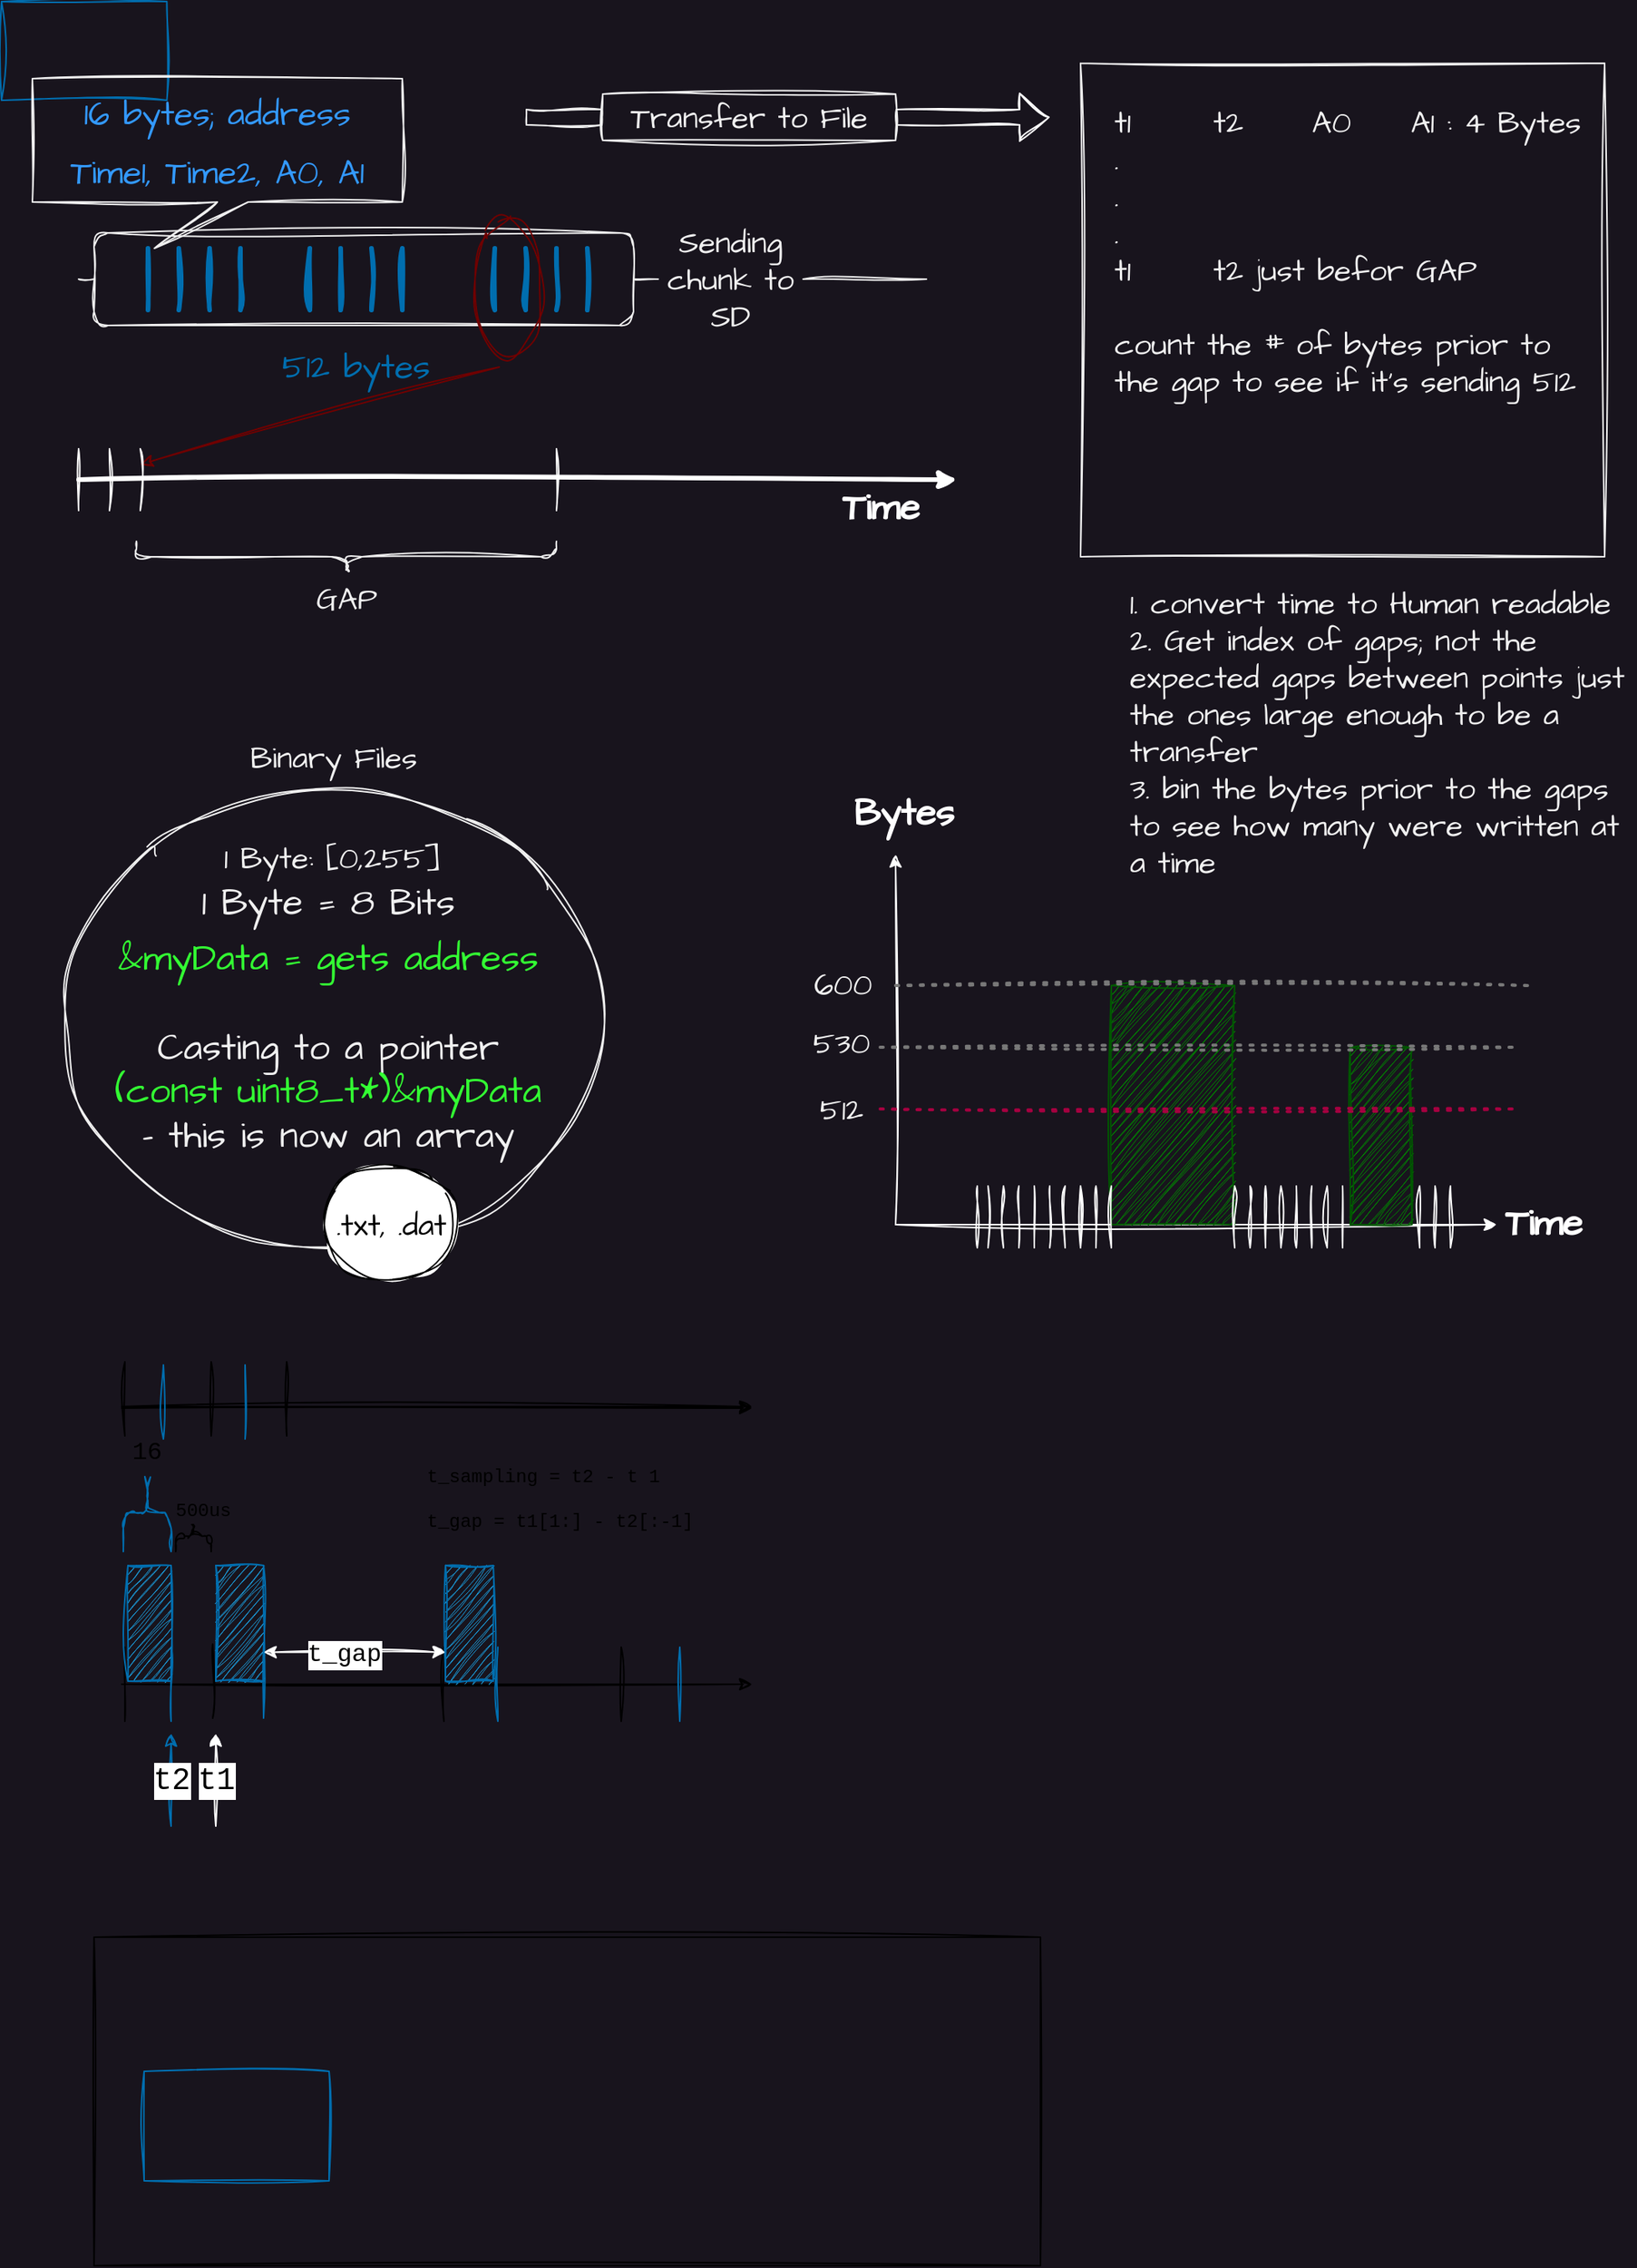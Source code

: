 <mxfile>
    <diagram id="RSmTBoeTnLUQExXN5EUj" name="Page-1">
        <mxGraphModel dx="508" dy="708" grid="0" gridSize="10" guides="1" tooltips="1" connect="1" arrows="1" fold="1" page="1" pageScale="1" pageWidth="1100" pageHeight="850" background="#18141d" math="0" shadow="0">
            <root>
                <mxCell id="0"/>
                <mxCell id="1" parent="0"/>
                <mxCell id="216" value="" style="rounded=0;whiteSpace=wrap;html=1;sketch=1;hachureGap=4;jiggle=2;curveFitting=1;fontFamily=Courier New;fontSize=20;fontColor=#006eaf;fillColor=none;" vertex="1" parent="1">
                    <mxGeometry x="60" y="1255" width="614" height="213" as="geometry"/>
                </mxCell>
                <mxCell id="202" value="" style="whiteSpace=wrap;html=1;sketch=1;hachureGap=4;jiggle=2;curveFitting=1;fontFamily=Courier New;fontSize=20;fontColor=#ffffff;fillColor=none;strokeColor=#006EAF;" vertex="1" parent="1">
                    <mxGeometry x="92.5" y="1342" width="120" height="71" as="geometry"/>
                </mxCell>
                <mxCell id="191" value="" style="rounded=0;whiteSpace=wrap;html=1;sketch=1;hachureGap=4;jiggle=2;curveFitting=1;fontFamily=Courier New;fontSize=20;fontColor=#ffffff;fillColor=none;strokeColor=#006EAF;" vertex="1" parent="1">
                    <mxGeometry width="107.25" height="64" as="geometry"/>
                </mxCell>
                <mxCell id="15" value="" style="rounded=1;whiteSpace=wrap;html=1;sketch=1;hachureGap=4;jiggle=2;curveFitting=1;fontFamily=Architects Daughter;fontSource=https%3A%2F%2Ffonts.googleapis.com%2Fcss%3Ffamily%3DArchitects%2BDaughter;fontSize=22;fontColor=#33FF33;fillColor=none;strokeColor=#F0F0F0;" parent="1" vertex="1">
                    <mxGeometry x="60" y="150" width="350" height="60" as="geometry"/>
                </mxCell>
                <mxCell id="3" value="" style="ellipse;whiteSpace=wrap;html=1;sketch=1;hachureGap=4;jiggle=2;curveFitting=1;fontFamily=Architects Daughter;fontSource=https%3A%2F%2Ffonts.googleapis.com%2Fcss%3Ffamily%3DArchitects%2BDaughter;fontSize=20;fillColor=none;strokeColor=#F0F0F0;" parent="1" vertex="1">
                    <mxGeometry x="40" y="510" width="350" height="300" as="geometry"/>
                </mxCell>
                <mxCell id="4" value=".txt, .dat" style="ellipse;whiteSpace=wrap;html=1;sketch=1;hachureGap=4;jiggle=2;curveFitting=1;fontFamily=Architects Daughter;fontSource=https%3A%2F%2Ffonts.googleapis.com%2Fcss%3Ffamily%3DArchitects%2BDaughter;fontSize=20;fillColor=default;" parent="1" vertex="1">
                    <mxGeometry x="210" y="755" width="85.71" height="75" as="geometry"/>
                </mxCell>
                <mxCell id="2" value="Binary Files" style="text;align=center;verticalAlign=middle;resizable=0;points=[];autosize=1;strokeColor=none;fillColor=none;fontSize=20;fontFamily=Architects Daughter;sketch=1;hachureGap=4;jiggle=2;curveFitting=1;fontSource=https%3A%2F%2Ffonts.googleapis.com%2Fcss%3Ffamily%3DArchitects%2BDaughter;html=1;fontColor=#F0F0F0;" parent="1" vertex="1">
                    <mxGeometry x="140" y="470" width="150" height="40" as="geometry"/>
                </mxCell>
                <mxCell id="5" value="1 Byte: [0,255]" style="text;html=1;strokeColor=none;fillColor=none;align=center;verticalAlign=middle;whiteSpace=wrap;rounded=0;sketch=1;hachureGap=4;jiggle=2;curveFitting=1;fontFamily=Architects Daughter;fontSource=https%3A%2F%2Ffonts.googleapis.com%2Fcss%3Ffamily%3DArchitects%2BDaughter;fontSize=20;fontColor=#F0F0F0;" parent="1" vertex="1">
                    <mxGeometry x="130" y="540" width="170" height="30" as="geometry"/>
                </mxCell>
                <mxCell id="6" value="1 Byte = 8 Bits" style="text;html=1;strokeColor=none;fillColor=none;align=center;verticalAlign=middle;whiteSpace=wrap;rounded=0;sketch=1;hachureGap=4;jiggle=2;curveFitting=1;fontFamily=Architects Daughter;fontSource=https%3A%2F%2Ffonts.googleapis.com%2Fcss%3Ffamily%3DArchitects%2BDaughter;fontSize=24;fontColor=#F0F0F0;" parent="1" vertex="1">
                    <mxGeometry x="127" y="570" width="170" height="30" as="geometry"/>
                </mxCell>
                <mxCell id="7" value="&lt;font color=&quot;#33ff33&quot;&gt;&amp;amp;myData = gets address&lt;br&gt;&lt;/font&gt;&lt;br&gt;Casting to a pointer&lt;br&gt;&lt;font&gt;&lt;font color=&quot;#33ff33&quot;&gt;(const uint8_t*)&amp;amp;myData&lt;/font&gt;&lt;br&gt;&lt;/font&gt;- this is now an array" style="text;html=1;strokeColor=none;fillColor=none;align=center;verticalAlign=top;whiteSpace=wrap;rounded=0;sketch=1;hachureGap=4;jiggle=2;curveFitting=1;fontFamily=Architects Daughter;fontSource=https%3A%2F%2Ffonts.googleapis.com%2Fcss%3Ffamily%3DArchitects%2BDaughter;fontSize=24;fontColor=#F0F0F0;" parent="1" vertex="1">
                    <mxGeometry x="72" y="600" width="280" height="190" as="geometry"/>
                </mxCell>
                <mxCell id="9" value="" style="endArrow=none;html=1;sketch=1;hachureGap=4;jiggle=2;curveFitting=1;fontFamily=Architects Daughter;fontSource=https%3A%2F%2Ffonts.googleapis.com%2Fcss%3Ffamily%3DArchitects%2BDaughter;fontSize=24;fontColor=#66FF66;startArrow=none;strokeColor=#F0F0F0;" parent="1" source="60" edge="1">
                    <mxGeometry width="50" height="50" relative="1" as="geometry">
                        <mxPoint x="50" y="190" as="sourcePoint"/>
                        <mxPoint x="600" y="180" as="targetPoint"/>
                    </mxGeometry>
                </mxCell>
                <mxCell id="10" value="" style="endArrow=none;html=1;sketch=1;hachureGap=4;jiggle=2;curveFitting=1;fontFamily=Architects Daughter;fontSource=https%3A%2F%2Ffonts.googleapis.com%2Fcss%3Ffamily%3DArchitects%2BDaughter;fontSize=31;fontColor=#33FF33;strokeColor=#006EAF;strokeWidth=3;fillColor=#1ba1e2;" parent="1" edge="1">
                    <mxGeometry width="50" height="50" relative="1" as="geometry">
                        <mxPoint x="115" y="200" as="sourcePoint"/>
                        <mxPoint x="115" y="160" as="targetPoint"/>
                    </mxGeometry>
                </mxCell>
                <mxCell id="11" value="" style="endArrow=none;html=1;sketch=1;hachureGap=4;jiggle=2;curveFitting=1;fontFamily=Architects Daughter;fontSource=https%3A%2F%2Ffonts.googleapis.com%2Fcss%3Ffamily%3DArchitects%2BDaughter;fontSize=31;fontColor=#33FF33;strokeColor=#006EAF;strokeWidth=3;fillColor=#1ba1e2;" parent="1" edge="1">
                    <mxGeometry width="50" height="50" relative="1" as="geometry">
                        <mxPoint x="95" y="200" as="sourcePoint"/>
                        <mxPoint x="95" y="160" as="targetPoint"/>
                    </mxGeometry>
                </mxCell>
                <mxCell id="12" value="" style="endArrow=none;html=1;sketch=1;hachureGap=4;jiggle=2;curveFitting=1;fontFamily=Architects Daughter;fontSource=https%3A%2F%2Ffonts.googleapis.com%2Fcss%3Ffamily%3DArchitects%2BDaughter;fontSize=31;fontColor=#33FF33;strokeColor=#006EAF;strokeWidth=3;fillColor=#1ba1e2;" parent="1" edge="1">
                    <mxGeometry width="50" height="50" relative="1" as="geometry">
                        <mxPoint x="135" y="200" as="sourcePoint"/>
                        <mxPoint x="135" y="160" as="targetPoint"/>
                    </mxGeometry>
                </mxCell>
                <mxCell id="13" value="" style="endArrow=none;html=1;sketch=1;hachureGap=4;jiggle=2;curveFitting=1;fontFamily=Architects Daughter;fontSource=https%3A%2F%2Ffonts.googleapis.com%2Fcss%3Ffamily%3DArchitects%2BDaughter;fontSize=31;fontColor=#33FF33;strokeColor=#006EAF;strokeWidth=3;fillColor=#1ba1e2;" parent="1" edge="1">
                    <mxGeometry width="50" height="50" relative="1" as="geometry">
                        <mxPoint x="155" y="200" as="sourcePoint"/>
                        <mxPoint x="155" y="160" as="targetPoint"/>
                    </mxGeometry>
                </mxCell>
                <mxCell id="14" value="&lt;font style=&quot;font-size: 22px;&quot;&gt;16 bytes; address&lt;br&gt;Time1, Time2, A0, A1&lt;br&gt;&lt;/font&gt;" style="shape=callout;whiteSpace=wrap;html=1;perimeter=calloutPerimeter;sketch=1;hachureGap=4;jiggle=2;curveFitting=1;fontFamily=Architects Daughter;fontSource=https%3A%2F%2Ffonts.googleapis.com%2Fcss%3Ffamily%3DArchitects%2BDaughter;fontSize=31;position2=0.33;fillColor=none;fontColor=#3399FF;strokeColor=#F0F0F0;" parent="1" vertex="1">
                    <mxGeometry x="20" y="50" width="240" height="110" as="geometry"/>
                </mxCell>
                <mxCell id="16" value="" style="endArrow=none;html=1;sketch=1;hachureGap=4;jiggle=2;curveFitting=1;fontFamily=Architects Daughter;fontSource=https%3A%2F%2Ffonts.googleapis.com%2Fcss%3Ffamily%3DArchitects%2BDaughter;fontSize=24;fontColor=#66FF66;strokeColor=#F0F0F0;" parent="1" target="15" edge="1">
                    <mxGeometry width="50" height="50" relative="1" as="geometry">
                        <mxPoint x="50" y="180" as="sourcePoint"/>
                        <mxPoint x="590" y="190" as="targetPoint"/>
                    </mxGeometry>
                </mxCell>
                <mxCell id="17" value="512 bytes" style="text;html=1;strokeColor=none;fillColor=none;align=center;verticalAlign=middle;whiteSpace=wrap;rounded=0;sketch=1;hachureGap=4;jiggle=2;curveFitting=1;fontFamily=Architects Daughter;fontSource=https%3A%2F%2Ffonts.googleapis.com%2Fcss%3Ffamily%3DArchitects%2BDaughter;fontSize=22;fontColor=#006eaf;" parent="1" vertex="1">
                    <mxGeometry x="170" y="223" width="120" height="30" as="geometry"/>
                </mxCell>
                <mxCell id="20" value="" style="endArrow=classic;html=1;sketch=1;hachureGap=4;jiggle=2;curveFitting=1;strokeColor=#FFFFFF;strokeWidth=3;fontFamily=Architects Daughter;fontSource=https%3A%2F%2Ffonts.googleapis.com%2Fcss%3Ffamily%3DArchitects%2BDaughter;fontSize=22;fontColor=#FFFFFF;" parent="1" edge="1">
                    <mxGeometry width="50" height="50" relative="1" as="geometry">
                        <mxPoint x="50" y="310" as="sourcePoint"/>
                        <mxPoint x="620" y="310" as="targetPoint"/>
                    </mxGeometry>
                </mxCell>
                <mxCell id="21" value="Time" style="text;strokeColor=none;fillColor=none;html=1;fontSize=24;fontStyle=1;verticalAlign=middle;align=center;sketch=1;hachureGap=4;jiggle=2;curveFitting=1;fontFamily=Architects Daughter;fontSource=https%3A%2F%2Ffonts.googleapis.com%2Fcss%3Ffamily%3DArchitects%2BDaughter;fontColor=#FFFFFF;" parent="1" vertex="1">
                    <mxGeometry x="950" y="772.5" width="100" height="40" as="geometry"/>
                </mxCell>
                <mxCell id="22" value="" style="endArrow=classic;html=1;sketch=1;hachureGap=4;jiggle=2;curveFitting=1;strokeColor=#6F0000;strokeWidth=1;fontFamily=Architects Daughter;fontSource=https%3A%2F%2Ffonts.googleapis.com%2Fcss%3Ffamily%3DArchitects%2BDaughter;fontSize=22;fontColor=#FFFFFF;fillColor=#a20025;exitX=0.361;exitY=1.078;exitDx=0;exitDy=0;exitPerimeter=0;" parent="1" source="23" edge="1">
                    <mxGeometry width="50" height="50" relative="1" as="geometry">
                        <mxPoint x="100" y="220" as="sourcePoint"/>
                        <mxPoint x="90" y="300" as="targetPoint"/>
                    </mxGeometry>
                </mxCell>
                <mxCell id="23" value="" style="ellipse;whiteSpace=wrap;html=1;sketch=1;hachureGap=4;jiggle=2;curveFitting=1;fontFamily=Architects Daughter;fontSource=https%3A%2F%2Ffonts.googleapis.com%2Fcss%3Ffamily%3DArchitects%2BDaughter;fontSize=22;fontColor=#ffffff;fillColor=none;strokeColor=#6F0000;" parent="1" vertex="1">
                    <mxGeometry x="307" y="140" width="44" height="90" as="geometry"/>
                </mxCell>
                <mxCell id="24" value="" style="endArrow=none;html=1;sketch=1;hachureGap=4;jiggle=2;curveFitting=1;strokeColor=#FFFFFF;strokeWidth=1;fontFamily=Architects Daughter;fontSource=https%3A%2F%2Ffonts.googleapis.com%2Fcss%3Ffamily%3DArchitects%2BDaughter;fontSize=22;fontColor=#FFFFFF;" parent="1" edge="1">
                    <mxGeometry width="50" height="50" relative="1" as="geometry">
                        <mxPoint x="90" y="290" as="sourcePoint"/>
                        <mxPoint x="90" y="330" as="targetPoint"/>
                    </mxGeometry>
                </mxCell>
                <mxCell id="28" value="" style="endArrow=classic;html=1;sketch=1;hachureGap=4;jiggle=2;curveFitting=1;strokeColor=#FFFFFF;strokeWidth=1;fontFamily=Architects Daughter;fontSource=https%3A%2F%2Ffonts.googleapis.com%2Fcss%3Ffamily%3DArchitects%2BDaughter;fontSize=22;fontColor=#FFFFFF;" parent="1" edge="1">
                    <mxGeometry width="50" height="50" relative="1" as="geometry">
                        <mxPoint x="580" y="793" as="sourcePoint"/>
                        <mxPoint x="580" y="553" as="targetPoint"/>
                    </mxGeometry>
                </mxCell>
                <mxCell id="29" value="" style="endArrow=classic;html=1;sketch=1;hachureGap=4;jiggle=2;curveFitting=1;strokeColor=#FFFFFF;strokeWidth=1;fontFamily=Architects Daughter;fontSource=https%3A%2F%2Ffonts.googleapis.com%2Fcss%3Ffamily%3DArchitects%2BDaughter;fontSize=22;fontColor=#FFFFFF;entryX=0;entryY=0.75;entryDx=0;entryDy=0;" parent="1" edge="1">
                    <mxGeometry width="50" height="50" relative="1" as="geometry">
                        <mxPoint x="580" y="793" as="sourcePoint"/>
                        <mxPoint x="970" y="793" as="targetPoint"/>
                    </mxGeometry>
                </mxCell>
                <mxCell id="30" value="Time" style="text;strokeColor=none;fillColor=none;html=1;fontSize=24;fontStyle=1;verticalAlign=middle;align=center;sketch=1;hachureGap=4;jiggle=2;curveFitting=1;fontFamily=Architects Daughter;fontSource=https%3A%2F%2Ffonts.googleapis.com%2Fcss%3Ffamily%3DArchitects%2BDaughter;fontColor=#FFFFFF;" parent="1" vertex="1">
                    <mxGeometry x="520" y="309" width="100" height="40" as="geometry"/>
                </mxCell>
                <mxCell id="31" value="Bytes" style="text;strokeColor=none;fillColor=none;html=1;fontSize=24;fontStyle=1;verticalAlign=middle;align=center;sketch=1;hachureGap=4;jiggle=2;curveFitting=1;fontFamily=Architects Daughter;fontSource=https%3A%2F%2Ffonts.googleapis.com%2Fcss%3Ffamily%3DArchitects%2BDaughter;fontColor=#FFFFFF;" parent="1" vertex="1">
                    <mxGeometry x="540" y="504" width="90" height="45" as="geometry"/>
                </mxCell>
                <mxCell id="34" value="" style="rounded=0;whiteSpace=wrap;html=1;sketch=1;hachureGap=4;jiggle=2;curveFitting=1;fontFamily=Architects Daughter;fontSource=https%3A%2F%2Ffonts.googleapis.com%2Fcss%3Ffamily%3DArchitects%2BDaughter;fontSize=22;fontColor=#ffffff;fillColor=#008a00;strokeColor=#005700;" parent="1" vertex="1">
                    <mxGeometry x="720" y="638" width="80" height="155" as="geometry"/>
                </mxCell>
                <mxCell id="36" value="" style="rounded=0;whiteSpace=wrap;html=1;sketch=1;hachureGap=4;jiggle=2;curveFitting=1;fontFamily=Architects Daughter;fontSource=https%3A%2F%2Ffonts.googleapis.com%2Fcss%3Ffamily%3DArchitects%2BDaughter;fontSize=22;fontColor=#ffffff;fillColor=#008a00;strokeColor=#005700;" parent="1" vertex="1">
                    <mxGeometry x="875" y="678" width="40" height="115" as="geometry"/>
                </mxCell>
                <mxCell id="43" value="" style="shape=flexArrow;endArrow=classic;html=1;sketch=1;hachureGap=4;jiggle=2;curveFitting=1;strokeColor=#FFFFFF;strokeWidth=1;fontFamily=Architects Daughter;fontSource=https%3A%2F%2Ffonts.googleapis.com%2Fcss%3Ffamily%3DArchitects%2BDaughter;fontSize=60;fontColor=#FF3333;startArrow=none;" parent="1" source="44" edge="1">
                    <mxGeometry width="50" height="50" relative="1" as="geometry">
                        <mxPoint x="340" y="75" as="sourcePoint"/>
                        <mxPoint x="680" y="75" as="targetPoint"/>
                    </mxGeometry>
                </mxCell>
                <mxCell id="46" value="" style="shape=flexArrow;endArrow=none;html=1;sketch=1;hachureGap=4;jiggle=2;curveFitting=1;strokeColor=#F0F0F0;strokeWidth=1;fontFamily=Architects Daughter;fontSource=https%3A%2F%2Ffonts.googleapis.com%2Fcss%3Ffamily%3DArchitects%2BDaughter;fontSize=60;fontColor=#FF3333;" parent="1" target="44" edge="1">
                    <mxGeometry width="50" height="50" relative="1" as="geometry">
                        <mxPoint x="340" y="75" as="sourcePoint"/>
                        <mxPoint x="680" y="75" as="targetPoint"/>
                    </mxGeometry>
                </mxCell>
                <mxCell id="44" value="Transfer to File" style="text;html=1;strokeColor=#F0F0F0;fillColor=none;align=center;verticalAlign=middle;whiteSpace=wrap;rounded=0;sketch=1;hachureGap=4;jiggle=2;curveFitting=1;fontFamily=Architects Daughter;fontSource=https%3A%2F%2Ffonts.googleapis.com%2Fcss%3Ffamily%3DArchitects%2BDaughter;fontSize=20;fontColor=#F0F0F0;" parent="1" vertex="1">
                    <mxGeometry x="390" y="60" width="190" height="30" as="geometry"/>
                </mxCell>
                <mxCell id="47" value="" style="endArrow=none;html=1;sketch=1;hachureGap=4;jiggle=2;curveFitting=1;strokeColor=#FFFFFF;strokeWidth=1;fontFamily=Architects Daughter;fontSource=https%3A%2F%2Ffonts.googleapis.com%2Fcss%3Ffamily%3DArchitects%2BDaughter;fontSize=22;fontColor=#FFFFFF;" parent="1" edge="1">
                    <mxGeometry width="50" height="50" relative="1" as="geometry">
                        <mxPoint x="633" y="768" as="sourcePoint"/>
                        <mxPoint x="633" y="808" as="targetPoint"/>
                    </mxGeometry>
                </mxCell>
                <mxCell id="49" value="" style="endArrow=none;html=1;sketch=1;hachureGap=4;jiggle=2;curveFitting=1;strokeColor=#FFFFFF;strokeWidth=1;fontFamily=Architects Daughter;fontSource=https%3A%2F%2Ffonts.googleapis.com%2Fcss%3Ffamily%3DArchitects%2BDaughter;fontSize=22;fontColor=#FFFFFF;" parent="1" edge="1">
                    <mxGeometry width="50" height="50" relative="1" as="geometry">
                        <mxPoint x="640" y="768" as="sourcePoint"/>
                        <mxPoint x="640" y="808" as="targetPoint"/>
                    </mxGeometry>
                </mxCell>
                <mxCell id="50" value="" style="endArrow=none;html=1;sketch=1;hachureGap=4;jiggle=2;curveFitting=1;strokeColor=#FFFFFF;strokeWidth=1;fontFamily=Architects Daughter;fontSource=https%3A%2F%2Ffonts.googleapis.com%2Fcss%3Ffamily%3DArchitects%2BDaughter;fontSize=22;fontColor=#FFFFFF;" parent="1" edge="1">
                    <mxGeometry width="50" height="50" relative="1" as="geometry">
                        <mxPoint x="720" y="768" as="sourcePoint"/>
                        <mxPoint x="720" y="808" as="targetPoint"/>
                    </mxGeometry>
                </mxCell>
                <mxCell id="55" value="" style="endArrow=none;html=1;sketch=1;hachureGap=4;jiggle=2;curveFitting=1;strokeColor=#FFFFFF;strokeWidth=1;fontFamily=Architects Daughter;fontSource=https%3A%2F%2Ffonts.googleapis.com%2Fcss%3Ffamily%3DArchitects%2BDaughter;fontSize=22;fontColor=#FFFFFF;" parent="1" edge="1">
                    <mxGeometry width="50" height="50" relative="1" as="geometry">
                        <mxPoint x="800" y="768" as="sourcePoint"/>
                        <mxPoint x="800" y="808" as="targetPoint"/>
                    </mxGeometry>
                </mxCell>
                <mxCell id="56" value="" style="endArrow=none;html=1;sketch=1;hachureGap=4;jiggle=2;curveFitting=1;strokeColor=#FFFFFF;strokeWidth=1;fontFamily=Architects Daughter;fontSource=https%3A%2F%2Ffonts.googleapis.com%2Fcss%3Ffamily%3DArchitects%2BDaughter;fontSize=22;fontColor=#FFFFFF;" parent="1" edge="1">
                    <mxGeometry width="50" height="50" relative="1" as="geometry">
                        <mxPoint x="870" y="768" as="sourcePoint"/>
                        <mxPoint x="870" y="808" as="targetPoint"/>
                    </mxGeometry>
                </mxCell>
                <mxCell id="58" value="" style="endArrow=none;html=1;sketch=1;hachureGap=4;jiggle=2;curveFitting=1;strokeColor=#FFFFFF;strokeWidth=1;fontFamily=Architects Daughter;fontSource=https%3A%2F%2Ffonts.googleapis.com%2Fcss%3Ffamily%3DArchitects%2BDaughter;fontSize=22;fontColor=#FFFFFF;" parent="1" edge="1">
                    <mxGeometry width="50" height="50" relative="1" as="geometry">
                        <mxPoint x="920" y="768" as="sourcePoint"/>
                        <mxPoint x="920" y="808" as="targetPoint"/>
                    </mxGeometry>
                </mxCell>
                <mxCell id="59" value="" style="endArrow=none;html=1;sketch=1;hachureGap=4;jiggle=2;curveFitting=1;strokeColor=#FFFFFF;strokeWidth=1;fontFamily=Architects Daughter;fontSource=https%3A%2F%2Ffonts.googleapis.com%2Fcss%3Ffamily%3DArchitects%2BDaughter;fontSize=22;fontColor=#FFFFFF;" parent="1" edge="1">
                    <mxGeometry width="50" height="50" relative="1" as="geometry">
                        <mxPoint x="360" y="290" as="sourcePoint"/>
                        <mxPoint x="360" y="330" as="targetPoint"/>
                    </mxGeometry>
                </mxCell>
                <mxCell id="61" value="" style="endArrow=none;html=1;sketch=1;hachureGap=4;jiggle=2;curveFitting=1;fontFamily=Architects Daughter;fontSource=https%3A%2F%2Ffonts.googleapis.com%2Fcss%3Ffamily%3DArchitects%2BDaughter;fontSize=24;fontColor=#66FF66;startArrow=none;strokeColor=#F0F0F0;" parent="1" source="15" target="60" edge="1">
                    <mxGeometry width="50" height="50" relative="1" as="geometry">
                        <mxPoint x="410" y="180" as="sourcePoint"/>
                        <mxPoint x="600" y="180" as="targetPoint"/>
                    </mxGeometry>
                </mxCell>
                <mxCell id="60" value="Sending chunk to SD" style="text;html=1;strokeColor=none;fillColor=none;align=center;verticalAlign=middle;rounded=0;sketch=1;hachureGap=4;jiggle=2;curveFitting=1;fontFamily=Architects Daughter;fontSource=https%3A%2F%2Ffonts.googleapis.com%2Fcss%3Ffamily%3DArchitects%2BDaughter;fontSize=20;whiteSpace=wrap;labelBorderColor=none;fontColor=#F0F0F0;" parent="1" vertex="1">
                    <mxGeometry x="426" y="165" width="94" height="30" as="geometry"/>
                </mxCell>
                <mxCell id="65" value="" style="endArrow=none;html=1;sketch=1;hachureGap=4;jiggle=2;curveFitting=1;fontFamily=Architects Daughter;fontSource=https%3A%2F%2Ffonts.googleapis.com%2Fcss%3Ffamily%3DArchitects%2BDaughter;fontSize=31;fontColor=#33FF33;strokeColor=#006EAF;strokeWidth=3;fillColor=#1ba1e2;" parent="1" edge="1">
                    <mxGeometry width="50" height="50" relative="1" as="geometry">
                        <mxPoint x="200.0" y="200" as="sourcePoint"/>
                        <mxPoint x="200.0" y="160" as="targetPoint"/>
                    </mxGeometry>
                </mxCell>
                <mxCell id="66" value="" style="endArrow=none;html=1;sketch=1;hachureGap=4;jiggle=2;curveFitting=1;fontFamily=Architects Daughter;fontSource=https%3A%2F%2Ffonts.googleapis.com%2Fcss%3Ffamily%3DArchitects%2BDaughter;fontSize=31;fontColor=#33FF33;strokeColor=#006EAF;strokeWidth=3;fillColor=#1ba1e2;" parent="1" edge="1">
                    <mxGeometry width="50" height="50" relative="1" as="geometry">
                        <mxPoint x="220.0" y="200" as="sourcePoint"/>
                        <mxPoint x="220.0" y="160" as="targetPoint"/>
                    </mxGeometry>
                </mxCell>
                <mxCell id="67" value="" style="endArrow=none;html=1;sketch=1;hachureGap=4;jiggle=2;curveFitting=1;fontFamily=Architects Daughter;fontSource=https%3A%2F%2Ffonts.googleapis.com%2Fcss%3Ffamily%3DArchitects%2BDaughter;fontSize=31;fontColor=#33FF33;strokeColor=#006EAF;strokeWidth=3;fillColor=#1ba1e2;" parent="1" edge="1">
                    <mxGeometry width="50" height="50" relative="1" as="geometry">
                        <mxPoint x="240.0" y="200" as="sourcePoint"/>
                        <mxPoint x="240.0" y="160" as="targetPoint"/>
                    </mxGeometry>
                </mxCell>
                <mxCell id="68" value="" style="endArrow=none;html=1;sketch=1;hachureGap=4;jiggle=2;curveFitting=1;fontFamily=Architects Daughter;fontSource=https%3A%2F%2Ffonts.googleapis.com%2Fcss%3Ffamily%3DArchitects%2BDaughter;fontSize=31;fontColor=#33FF33;strokeColor=#006EAF;strokeWidth=3;fillColor=#1ba1e2;" parent="1" edge="1">
                    <mxGeometry width="50" height="50" relative="1" as="geometry">
                        <mxPoint x="320.0" y="200" as="sourcePoint"/>
                        <mxPoint x="320.0" y="160" as="targetPoint"/>
                    </mxGeometry>
                </mxCell>
                <mxCell id="72" value="" style="endArrow=none;html=1;sketch=1;hachureGap=4;jiggle=2;curveFitting=1;fontFamily=Architects Daughter;fontSource=https%3A%2F%2Ffonts.googleapis.com%2Fcss%3Ffamily%3DArchitects%2BDaughter;fontSize=31;fontColor=#33FF33;strokeColor=#006EAF;strokeWidth=3;fillColor=#1ba1e2;" parent="1" edge="1">
                    <mxGeometry width="50" height="50" relative="1" as="geometry">
                        <mxPoint x="340" y="200" as="sourcePoint"/>
                        <mxPoint x="340" y="160" as="targetPoint"/>
                    </mxGeometry>
                </mxCell>
                <mxCell id="73" value="" style="endArrow=none;html=1;sketch=1;hachureGap=4;jiggle=2;curveFitting=1;fontFamily=Architects Daughter;fontSource=https%3A%2F%2Ffonts.googleapis.com%2Fcss%3Ffamily%3DArchitects%2BDaughter;fontSize=31;fontColor=#33FF33;strokeColor=#006EAF;strokeWidth=3;fillColor=#1ba1e2;" parent="1" edge="1">
                    <mxGeometry width="50" height="50" relative="1" as="geometry">
                        <mxPoint x="360" y="200" as="sourcePoint"/>
                        <mxPoint x="360" y="160" as="targetPoint"/>
                    </mxGeometry>
                </mxCell>
                <mxCell id="74" value="" style="endArrow=none;html=1;sketch=1;hachureGap=4;jiggle=2;curveFitting=1;fontFamily=Architects Daughter;fontSource=https%3A%2F%2Ffonts.googleapis.com%2Fcss%3Ffamily%3DArchitects%2BDaughter;fontSize=31;fontColor=#33FF33;strokeColor=#006EAF;strokeWidth=3;fillColor=#1ba1e2;" parent="1" edge="1">
                    <mxGeometry width="50" height="50" relative="1" as="geometry">
                        <mxPoint x="380" y="200" as="sourcePoint"/>
                        <mxPoint x="380" y="160" as="targetPoint"/>
                    </mxGeometry>
                </mxCell>
                <mxCell id="77" value="" style="endArrow=none;html=1;sketch=1;hachureGap=4;jiggle=2;curveFitting=1;strokeColor=#FFFFFF;strokeWidth=1;fontFamily=Architects Daughter;fontSource=https%3A%2F%2Ffonts.googleapis.com%2Fcss%3Ffamily%3DArchitects%2BDaughter;fontSize=22;fontColor=#FFFFFF;" parent="1" edge="1">
                    <mxGeometry width="50" height="50" relative="1" as="geometry">
                        <mxPoint x="70" y="290.0" as="sourcePoint"/>
                        <mxPoint x="70" y="330.0" as="targetPoint"/>
                    </mxGeometry>
                </mxCell>
                <mxCell id="78" value="" style="endArrow=none;html=1;sketch=1;hachureGap=4;jiggle=2;curveFitting=1;strokeColor=#FFFFFF;strokeWidth=1;fontFamily=Architects Daughter;fontSource=https%3A%2F%2Ffonts.googleapis.com%2Fcss%3Ffamily%3DArchitects%2BDaughter;fontSize=22;fontColor=#FFFFFF;" parent="1" edge="1">
                    <mxGeometry width="50" height="50" relative="1" as="geometry">
                        <mxPoint x="50" y="290.0" as="sourcePoint"/>
                        <mxPoint x="50" y="330.0" as="targetPoint"/>
                    </mxGeometry>
                </mxCell>
                <mxCell id="79" value="" style="rounded=0;whiteSpace=wrap;html=1;sketch=1;hachureGap=4;jiggle=2;curveFitting=1;fontFamily=Architects Daughter;fontSource=https%3A%2F%2Ffonts.googleapis.com%2Fcss%3Ffamily%3DArchitects%2BDaughter;fontSize=20;fillColor=none;strokeColor=#F0F0F0;" parent="1" vertex="1">
                    <mxGeometry x="700" y="40" width="340" height="320" as="geometry"/>
                </mxCell>
                <mxCell id="80" value="t1&lt;span style=&quot;white-space: pre;&quot;&gt;&#9;&lt;/span&gt;t2&amp;nbsp;&lt;span style=&quot;white-space: pre;&quot;&gt;&#9;&lt;/span&gt;A0&lt;span style=&quot;white-space: pre;&quot;&gt;&#9;&lt;/span&gt;A1 : 4 Bytes&lt;br&gt;.&lt;br&gt;.&lt;br&gt;.&amp;nbsp;&lt;br&gt;t1&lt;span style=&quot;white-space: pre;&quot;&gt;&#9;&lt;/span&gt;t2 just befor GAP&lt;br&gt;&lt;br&gt;count the # of bytes prior to the gap to see if it's sending 512" style="text;html=1;strokeColor=none;fillColor=none;align=left;verticalAlign=top;whiteSpace=wrap;rounded=0;sketch=1;hachureGap=4;jiggle=2;curveFitting=1;fontFamily=Architects Daughter;fontSource=https%3A%2F%2Ffonts.googleapis.com%2Fcss%3Ffamily%3DArchitects%2BDaughter;fontSize=20;fontColor=#F0F0F0;" parent="1" vertex="1">
                    <mxGeometry x="720" y="60" width="310" height="280" as="geometry"/>
                </mxCell>
                <mxCell id="83" value="1. convert time to Human readable&lt;br&gt;2. Get index of gaps; not the expected gaps between points just the ones large enough to be a transfer&amp;nbsp;&lt;br&gt;3. bin the bytes prior to the gaps to see how many were written at a time&amp;nbsp;" style="text;html=1;strokeColor=none;fillColor=none;align=left;verticalAlign=top;whiteSpace=wrap;rounded=0;sketch=1;hachureGap=4;jiggle=2;curveFitting=1;fontFamily=Architects Daughter;fontSource=https%3A%2F%2Ffonts.googleapis.com%2Fcss%3Ffamily%3DArchitects%2BDaughter;fontSize=20;labelBorderColor=none;labelBackgroundColor=none;fontColor=#F0F0F0;" parent="1" vertex="1">
                    <mxGeometry x="730" y="372" width="330" height="215" as="geometry"/>
                </mxCell>
                <mxCell id="84" value="512" style="text;html=1;strokeColor=none;fillColor=none;align=center;verticalAlign=middle;whiteSpace=wrap;rounded=0;sketch=1;hachureGap=4;jiggle=2;curveFitting=1;fontFamily=Architects Daughter;fontSource=https%3A%2F%2Ffonts.googleapis.com%2Fcss%3Ffamily%3DArchitects%2BDaughter;fontSize=20;fontColor=#F0F0F0;" parent="1" vertex="1">
                    <mxGeometry x="515" y="702.5" width="60" height="30" as="geometry"/>
                </mxCell>
                <mxCell id="86" value="600" style="text;html=1;strokeColor=none;fillColor=none;align=center;verticalAlign=middle;whiteSpace=wrap;rounded=0;sketch=1;hachureGap=4;jiggle=2;curveFitting=1;fontFamily=Architects Daughter;fontSource=https%3A%2F%2Ffonts.googleapis.com%2Fcss%3Ffamily%3DArchitects%2BDaughter;fontSize=20;fontColor=#F0F0F0;" parent="1" vertex="1">
                    <mxGeometry x="516" y="622" width="60" height="30" as="geometry"/>
                </mxCell>
                <mxCell id="87" value="530" style="text;html=1;strokeColor=none;fillColor=none;align=center;verticalAlign=middle;whiteSpace=wrap;rounded=0;sketch=1;hachureGap=4;jiggle=2;curveFitting=1;fontFamily=Architects Daughter;fontSource=https%3A%2F%2Ffonts.googleapis.com%2Fcss%3Ffamily%3DArchitects%2BDaughter;fontSize=20;fontColor=#F0F0F0;" parent="1" vertex="1">
                    <mxGeometry x="515" y="660" width="60" height="30" as="geometry"/>
                </mxCell>
                <mxCell id="88" value="" style="endArrow=none;dashed=1;html=1;dashPattern=1 3;strokeWidth=2;sketch=1;hachureGap=4;jiggle=2;curveFitting=1;fontFamily=Architects Daughter;fontSource=https%3A%2F%2Ffonts.googleapis.com%2Fcss%3Ffamily%3DArchitects%2BDaughter;fontSize=16;fillColor=#d80073;strokeColor=#A50040;" parent="1" edge="1">
                    <mxGeometry width="50" height="50" relative="1" as="geometry">
                        <mxPoint x="570" y="718" as="sourcePoint"/>
                        <mxPoint x="980" y="718" as="targetPoint"/>
                    </mxGeometry>
                </mxCell>
                <mxCell id="89" value="" style="endArrow=none;html=1;sketch=1;hachureGap=4;jiggle=2;curveFitting=1;strokeColor=#FFFFFF;strokeWidth=1;fontFamily=Architects Daughter;fontSource=https%3A%2F%2Ffonts.googleapis.com%2Fcss%3Ffamily%3DArchitects%2BDaughter;fontSize=22;fontColor=#FFFFFF;" parent="1" edge="1">
                    <mxGeometry width="50" height="50" relative="1" as="geometry">
                        <mxPoint x="660" y="768" as="sourcePoint"/>
                        <mxPoint x="660" y="808" as="targetPoint"/>
                    </mxGeometry>
                </mxCell>
                <mxCell id="90" value="" style="endArrow=none;html=1;sketch=1;hachureGap=4;jiggle=2;curveFitting=1;strokeColor=#FFFFFF;strokeWidth=1;fontFamily=Architects Daughter;fontSource=https%3A%2F%2Ffonts.googleapis.com%2Fcss%3Ffamily%3DArchitects%2BDaughter;fontSize=22;fontColor=#FFFFFF;" parent="1" edge="1">
                    <mxGeometry width="50" height="50" relative="1" as="geometry">
                        <mxPoint x="650" y="768" as="sourcePoint"/>
                        <mxPoint x="650" y="808" as="targetPoint"/>
                    </mxGeometry>
                </mxCell>
                <mxCell id="91" value="" style="endArrow=none;html=1;sketch=1;hachureGap=4;jiggle=2;curveFitting=1;strokeColor=#FFFFFF;strokeWidth=1;fontFamily=Architects Daughter;fontSource=https%3A%2F%2Ffonts.googleapis.com%2Fcss%3Ffamily%3DArchitects%2BDaughter;fontSize=22;fontColor=#FFFFFF;" parent="1" edge="1">
                    <mxGeometry width="50" height="50" relative="1" as="geometry">
                        <mxPoint x="670" y="768" as="sourcePoint"/>
                        <mxPoint x="670" y="808" as="targetPoint"/>
                    </mxGeometry>
                </mxCell>
                <mxCell id="92" value="" style="endArrow=none;html=1;sketch=1;hachureGap=4;jiggle=2;curveFitting=1;strokeColor=#FFFFFF;strokeWidth=1;fontFamily=Architects Daughter;fontSource=https%3A%2F%2Ffonts.googleapis.com%2Fcss%3Ffamily%3DArchitects%2BDaughter;fontSize=22;fontColor=#FFFFFF;" parent="1" edge="1">
                    <mxGeometry width="50" height="50" relative="1" as="geometry">
                        <mxPoint x="680" y="768" as="sourcePoint"/>
                        <mxPoint x="680" y="808" as="targetPoint"/>
                    </mxGeometry>
                </mxCell>
                <mxCell id="93" value="" style="endArrow=none;html=1;sketch=1;hachureGap=4;jiggle=2;curveFitting=1;strokeColor=#FFFFFF;strokeWidth=1;fontFamily=Architects Daughter;fontSource=https%3A%2F%2Ffonts.googleapis.com%2Fcss%3Ffamily%3DArchitects%2BDaughter;fontSize=22;fontColor=#FFFFFF;" parent="1" edge="1">
                    <mxGeometry width="50" height="50" relative="1" as="geometry">
                        <mxPoint x="690" y="768" as="sourcePoint"/>
                        <mxPoint x="690" y="808" as="targetPoint"/>
                    </mxGeometry>
                </mxCell>
                <mxCell id="94" value="" style="endArrow=none;html=1;sketch=1;hachureGap=4;jiggle=2;curveFitting=1;strokeColor=#FFFFFF;strokeWidth=1;fontFamily=Architects Daughter;fontSource=https%3A%2F%2Ffonts.googleapis.com%2Fcss%3Ffamily%3DArchitects%2BDaughter;fontSize=22;fontColor=#FFFFFF;" parent="1" edge="1">
                    <mxGeometry width="50" height="50" relative="1" as="geometry">
                        <mxPoint x="700" y="768" as="sourcePoint"/>
                        <mxPoint x="700" y="808" as="targetPoint"/>
                    </mxGeometry>
                </mxCell>
                <mxCell id="95" value="" style="endArrow=none;html=1;sketch=1;hachureGap=4;jiggle=2;curveFitting=1;strokeColor=#FFFFFF;strokeWidth=1;fontFamily=Architects Daughter;fontSource=https%3A%2F%2Ffonts.googleapis.com%2Fcss%3Ffamily%3DArchitects%2BDaughter;fontSize=22;fontColor=#FFFFFF;" parent="1" edge="1">
                    <mxGeometry width="50" height="50" relative="1" as="geometry">
                        <mxPoint x="700" y="768" as="sourcePoint"/>
                        <mxPoint x="700" y="808" as="targetPoint"/>
                    </mxGeometry>
                </mxCell>
                <mxCell id="96" value="" style="endArrow=none;html=1;sketch=1;hachureGap=4;jiggle=2;curveFitting=1;strokeColor=#FFFFFF;strokeWidth=1;fontFamily=Architects Daughter;fontSource=https%3A%2F%2Ffonts.googleapis.com%2Fcss%3Ffamily%3DArchitects%2BDaughter;fontSize=22;fontColor=#FFFFFF;" parent="1" edge="1">
                    <mxGeometry width="50" height="50" relative="1" as="geometry">
                        <mxPoint x="710" y="768" as="sourcePoint"/>
                        <mxPoint x="710" y="808" as="targetPoint"/>
                    </mxGeometry>
                </mxCell>
                <mxCell id="97" value="" style="endArrow=none;html=1;sketch=1;hachureGap=4;jiggle=2;curveFitting=1;strokeColor=#FFFFFF;strokeWidth=1;fontFamily=Architects Daughter;fontSource=https%3A%2F%2Ffonts.googleapis.com%2Fcss%3Ffamily%3DArchitects%2BDaughter;fontSize=22;fontColor=#FFFFFF;" parent="1" edge="1">
                    <mxGeometry width="50" height="50" relative="1" as="geometry">
                        <mxPoint x="810" y="768" as="sourcePoint"/>
                        <mxPoint x="810" y="808" as="targetPoint"/>
                    </mxGeometry>
                </mxCell>
                <mxCell id="98" value="" style="endArrow=none;html=1;sketch=1;hachureGap=4;jiggle=2;curveFitting=1;strokeColor=#FFFFFF;strokeWidth=1;fontFamily=Architects Daughter;fontSource=https%3A%2F%2Ffonts.googleapis.com%2Fcss%3Ffamily%3DArchitects%2BDaughter;fontSize=22;fontColor=#FFFFFF;" parent="1" edge="1">
                    <mxGeometry width="50" height="50" relative="1" as="geometry">
                        <mxPoint x="820" y="768" as="sourcePoint"/>
                        <mxPoint x="820" y="808" as="targetPoint"/>
                    </mxGeometry>
                </mxCell>
                <mxCell id="103" value="" style="endArrow=none;html=1;sketch=1;hachureGap=4;jiggle=2;curveFitting=1;strokeColor=#FFFFFF;strokeWidth=1;fontFamily=Architects Daughter;fontSource=https%3A%2F%2Ffonts.googleapis.com%2Fcss%3Ffamily%3DArchitects%2BDaughter;fontSize=22;fontColor=#FFFFFF;" parent="1" edge="1">
                    <mxGeometry width="50" height="50" relative="1" as="geometry">
                        <mxPoint x="830" y="768" as="sourcePoint"/>
                        <mxPoint x="830" y="808" as="targetPoint"/>
                    </mxGeometry>
                </mxCell>
                <mxCell id="104" value="" style="endArrow=none;html=1;sketch=1;hachureGap=4;jiggle=2;curveFitting=1;strokeColor=#FFFFFF;strokeWidth=1;fontFamily=Architects Daughter;fontSource=https%3A%2F%2Ffonts.googleapis.com%2Fcss%3Ffamily%3DArchitects%2BDaughter;fontSize=22;fontColor=#FFFFFF;" parent="1" edge="1">
                    <mxGeometry width="50" height="50" relative="1" as="geometry">
                        <mxPoint x="840" y="768" as="sourcePoint"/>
                        <mxPoint x="840" y="808" as="targetPoint"/>
                    </mxGeometry>
                </mxCell>
                <mxCell id="105" value="" style="endArrow=none;html=1;sketch=1;hachureGap=4;jiggle=2;curveFitting=1;strokeColor=#FFFFFF;strokeWidth=1;fontFamily=Architects Daughter;fontSource=https%3A%2F%2Ffonts.googleapis.com%2Fcss%3Ffamily%3DArchitects%2BDaughter;fontSize=22;fontColor=#FFFFFF;" parent="1" edge="1">
                    <mxGeometry width="50" height="50" relative="1" as="geometry">
                        <mxPoint x="850" y="768" as="sourcePoint"/>
                        <mxPoint x="850" y="808" as="targetPoint"/>
                    </mxGeometry>
                </mxCell>
                <mxCell id="106" value="" style="endArrow=none;html=1;sketch=1;hachureGap=4;jiggle=2;curveFitting=1;strokeColor=#FFFFFF;strokeWidth=1;fontFamily=Architects Daughter;fontSource=https%3A%2F%2Ffonts.googleapis.com%2Fcss%3Ffamily%3DArchitects%2BDaughter;fontSize=22;fontColor=#FFFFFF;" parent="1" edge="1">
                    <mxGeometry width="50" height="50" relative="1" as="geometry">
                        <mxPoint x="860" y="768" as="sourcePoint"/>
                        <mxPoint x="860" y="808" as="targetPoint"/>
                    </mxGeometry>
                </mxCell>
                <mxCell id="107" value="" style="endArrow=none;html=1;sketch=1;hachureGap=4;jiggle=2;curveFitting=1;strokeColor=#FFFFFF;strokeWidth=1;fontFamily=Architects Daughter;fontSource=https%3A%2F%2Ffonts.googleapis.com%2Fcss%3Ffamily%3DArchitects%2BDaughter;fontSize=22;fontColor=#FFFFFF;" parent="1" edge="1">
                    <mxGeometry width="50" height="50" relative="1" as="geometry">
                        <mxPoint x="930" y="768" as="sourcePoint"/>
                        <mxPoint x="930" y="808" as="targetPoint"/>
                    </mxGeometry>
                </mxCell>
                <mxCell id="108" value="" style="endArrow=none;html=1;sketch=1;hachureGap=4;jiggle=2;curveFitting=1;strokeColor=#FFFFFF;strokeWidth=1;fontFamily=Architects Daughter;fontSource=https%3A%2F%2Ffonts.googleapis.com%2Fcss%3Ffamily%3DArchitects%2BDaughter;fontSize=22;fontColor=#FFFFFF;" parent="1" edge="1">
                    <mxGeometry width="50" height="50" relative="1" as="geometry">
                        <mxPoint x="940" y="768" as="sourcePoint"/>
                        <mxPoint x="940" y="808" as="targetPoint"/>
                    </mxGeometry>
                </mxCell>
                <mxCell id="113" value="" style="endArrow=none;dashed=1;html=1;dashPattern=1 3;strokeWidth=2;sketch=1;hachureGap=4;jiggle=2;curveFitting=1;fontFamily=Architects Daughter;fontSource=https%3A%2F%2Ffonts.googleapis.com%2Fcss%3Ffamily%3DArchitects%2BDaughter;fontSize=16;strokeColor=#787878;" parent="1" edge="1">
                    <mxGeometry width="50" height="50" relative="1" as="geometry">
                        <mxPoint x="570" y="678" as="sourcePoint"/>
                        <mxPoint x="980" y="678" as="targetPoint"/>
                    </mxGeometry>
                </mxCell>
                <mxCell id="114" value="" style="endArrow=none;dashed=1;html=1;dashPattern=1 3;strokeWidth=2;sketch=1;hachureGap=4;jiggle=2;curveFitting=1;fontFamily=Architects Daughter;fontSource=https%3A%2F%2Ffonts.googleapis.com%2Fcss%3Ffamily%3DArchitects%2BDaughter;fontSize=16;strokeColor=#787878;" parent="1" edge="1">
                    <mxGeometry width="50" height="50" relative="1" as="geometry">
                        <mxPoint x="580" y="638" as="sourcePoint"/>
                        <mxPoint x="990" y="638" as="targetPoint"/>
                    </mxGeometry>
                </mxCell>
                <mxCell id="116" value="" style="endArrow=none;html=1;sketch=1;hachureGap=4;jiggle=2;curveFitting=1;fontFamily=Architects Daughter;fontSource=https%3A%2F%2Ffonts.googleapis.com%2Fcss%3Ffamily%3DArchitects%2BDaughter;fontSize=31;fontColor=#33FF33;strokeColor=#006EAF;strokeWidth=3;fillColor=#1ba1e2;" parent="1" edge="1">
                    <mxGeometry width="50" height="50" relative="1" as="geometry">
                        <mxPoint x="260" y="200" as="sourcePoint"/>
                        <mxPoint x="260" y="160" as="targetPoint"/>
                    </mxGeometry>
                </mxCell>
                <mxCell id="118" value="GAP" style="text;html=1;strokeColor=none;fillColor=none;align=center;verticalAlign=middle;whiteSpace=wrap;rounded=0;labelBackgroundColor=none;labelBorderColor=none;sketch=1;hachureGap=4;jiggle=2;curveFitting=1;fontFamily=Architects Daughter;fontSource=https%3A%2F%2Ffonts.googleapis.com%2Fcss%3Ffamily%3DArchitects%2BDaughter;fontSize=20;fontColor=#F0F0F0;" parent="1" vertex="1">
                    <mxGeometry x="193.75" y="372" width="60" height="30" as="geometry"/>
                </mxCell>
                <mxCell id="119" value="" style="shape=curlyBracket;whiteSpace=wrap;html=1;rounded=1;flipH=1;labelPosition=right;verticalLabelPosition=middle;align=left;verticalAlign=middle;labelBackgroundColor=none;labelBorderColor=none;sketch=1;hachureGap=4;jiggle=2;curveFitting=1;strokeColor=#F0F0F0;fontFamily=Architects Daughter;fontSource=https%3A%2F%2Ffonts.googleapis.com%2Fcss%3Ffamily%3DArchitects%2BDaughter;fontSize=20;fontColor=#F0F0F0;fillColor=none;size=0.5;rotation=90;" parent="1" vertex="1">
                    <mxGeometry x="213.75" y="223.75" width="20" height="272.5" as="geometry"/>
                </mxCell>
                <mxCell id="121" value="" style="endArrow=classic;html=1;sketch=1;hachureGap=4;jiggle=2;curveFitting=1;fontFamily=Architects Daughter;fontSource=https%3A%2F%2Ffonts.googleapis.com%2Fcss%3Ffamily%3DArchitects%2BDaughter;fontSize=16;" parent="1" edge="1">
                    <mxGeometry width="50" height="50" relative="1" as="geometry">
                        <mxPoint x="78" y="1091" as="sourcePoint"/>
                        <mxPoint x="487" y="1091" as="targetPoint"/>
                    </mxGeometry>
                </mxCell>
                <mxCell id="122" value="" style="endArrow=none;html=1;sketch=1;hachureGap=4;jiggle=2;curveFitting=1;fontFamily=Architects Daughter;fontSource=https%3A%2F%2Ffonts.googleapis.com%2Fcss%3Ffamily%3DArchitects%2BDaughter;fontSize=16;" parent="1" edge="1">
                    <mxGeometry width="50" height="50" relative="1" as="geometry">
                        <mxPoint x="80" y="1115" as="sourcePoint"/>
                        <mxPoint x="80" y="1067" as="targetPoint"/>
                    </mxGeometry>
                </mxCell>
                <mxCell id="123" value="" style="endArrow=none;html=1;sketch=1;hachureGap=4;jiggle=2;curveFitting=1;fontFamily=Architects Daughter;fontSource=https%3A%2F%2Ffonts.googleapis.com%2Fcss%3Ffamily%3DArchitects%2BDaughter;fontSize=16;fillColor=#1ba1e2;strokeColor=#006EAF;" parent="1" edge="1">
                    <mxGeometry width="50" height="50" relative="1" as="geometry">
                        <mxPoint x="110" y="1115" as="sourcePoint"/>
                        <mxPoint x="110.0" y="1067" as="targetPoint"/>
                    </mxGeometry>
                </mxCell>
                <mxCell id="124" value="" style="endArrow=none;html=1;sketch=1;hachureGap=4;jiggle=2;curveFitting=1;fontFamily=Architects Daughter;fontSource=https%3A%2F%2Ffonts.googleapis.com%2Fcss%3Ffamily%3DArchitects%2BDaughter;fontSize=16;" parent="1" edge="1">
                    <mxGeometry width="50" height="50" relative="1" as="geometry">
                        <mxPoint x="137" y="1113" as="sourcePoint"/>
                        <mxPoint x="137" y="1065" as="targetPoint"/>
                    </mxGeometry>
                </mxCell>
                <mxCell id="125" value="" style="endArrow=none;html=1;sketch=1;hachureGap=4;jiggle=2;curveFitting=1;fontFamily=Architects Daughter;fontSource=https%3A%2F%2Ffonts.googleapis.com%2Fcss%3Ffamily%3DArchitects%2BDaughter;fontSize=16;fillColor=#1ba1e2;strokeColor=#006EAF;" parent="1" edge="1">
                    <mxGeometry width="50" height="50" relative="1" as="geometry">
                        <mxPoint x="170" y="1113" as="sourcePoint"/>
                        <mxPoint x="170" y="1065" as="targetPoint"/>
                    </mxGeometry>
                </mxCell>
                <mxCell id="126" value="" style="endArrow=none;html=1;sketch=1;hachureGap=4;jiggle=2;curveFitting=1;fontFamily=Architects Daughter;fontSource=https%3A%2F%2Ffonts.googleapis.com%2Fcss%3Ffamily%3DArchitects%2BDaughter;fontSize=16;" parent="1" edge="1">
                    <mxGeometry width="50" height="50" relative="1" as="geometry">
                        <mxPoint x="287" y="1115" as="sourcePoint"/>
                        <mxPoint x="287" y="1067" as="targetPoint"/>
                    </mxGeometry>
                </mxCell>
                <mxCell id="127" value="" style="endArrow=none;html=1;sketch=1;hachureGap=4;jiggle=2;curveFitting=1;fontFamily=Architects Daughter;fontSource=https%3A%2F%2Ffonts.googleapis.com%2Fcss%3Ffamily%3DArchitects%2BDaughter;fontSize=16;fillColor=#1ba1e2;strokeColor=#006EAF;" parent="1" edge="1">
                    <mxGeometry width="50" height="50" relative="1" as="geometry">
                        <mxPoint x="322" y="1115" as="sourcePoint"/>
                        <mxPoint x="322" y="1067" as="targetPoint"/>
                    </mxGeometry>
                </mxCell>
                <mxCell id="128" value="" style="endArrow=none;html=1;sketch=1;hachureGap=4;jiggle=2;curveFitting=1;fontFamily=Architects Daughter;fontSource=https%3A%2F%2Ffonts.googleapis.com%2Fcss%3Ffamily%3DArchitects%2BDaughter;fontSize=16;" parent="1" edge="1">
                    <mxGeometry width="50" height="50" relative="1" as="geometry">
                        <mxPoint x="402" y="1115" as="sourcePoint"/>
                        <mxPoint x="402" y="1067" as="targetPoint"/>
                    </mxGeometry>
                </mxCell>
                <mxCell id="129" value="" style="endArrow=none;html=1;sketch=1;hachureGap=4;jiggle=2;curveFitting=1;fontFamily=Architects Daughter;fontSource=https%3A%2F%2Ffonts.googleapis.com%2Fcss%3Ffamily%3DArchitects%2BDaughter;fontSize=16;fillColor=#1ba1e2;strokeColor=#006EAF;" parent="1" edge="1">
                    <mxGeometry width="50" height="50" relative="1" as="geometry">
                        <mxPoint x="440" y="1115" as="sourcePoint"/>
                        <mxPoint x="440" y="1067" as="targetPoint"/>
                    </mxGeometry>
                </mxCell>
                <mxCell id="130" value="" style="rounded=0;whiteSpace=wrap;html=1;sketch=1;hachureGap=4;jiggle=2;curveFitting=1;fontFamily=Architects Daughter;fontSource=https%3A%2F%2Ffonts.googleapis.com%2Fcss%3Ffamily%3DArchitects%2BDaughter;fontSize=22;fontColor=#ffffff;fillColor=#1ba1e2;strokeColor=#006EAF;" parent="1" vertex="1">
                    <mxGeometry x="82" y="1014" width="28" height="75" as="geometry"/>
                </mxCell>
                <mxCell id="131" value="" style="rounded=0;whiteSpace=wrap;html=1;sketch=1;hachureGap=4;jiggle=2;curveFitting=1;fontFamily=Architects Daughter;fontSource=https%3A%2F%2Ffonts.googleapis.com%2Fcss%3Ffamily%3DArchitects%2BDaughter;fontSize=22;fontColor=#ffffff;fillColor=#1ba1e2;strokeColor=#006EAF;" parent="1" vertex="1">
                    <mxGeometry x="139" y="1014" width="31" height="75" as="geometry"/>
                </mxCell>
                <mxCell id="132" value="" style="rounded=0;whiteSpace=wrap;html=1;sketch=1;hachureGap=4;jiggle=2;curveFitting=1;fontFamily=Architects Daughter;fontSource=https%3A%2F%2Ffonts.googleapis.com%2Fcss%3Ffamily%3DArchitects%2BDaughter;fontSize=22;fontColor=#ffffff;fillColor=#1ba1e2;strokeColor=#006EAF;" parent="1" vertex="1">
                    <mxGeometry x="288" y="1014" width="31" height="75" as="geometry"/>
                </mxCell>
                <mxCell id="134" value="" style="endArrow=classic;html=1;sketch=1;hachureGap=4;jiggle=2;curveFitting=1;fontFamily=Architects Daughter;fontSource=https%3A%2F%2Ffonts.googleapis.com%2Fcss%3Ffamily%3DArchitects%2BDaughter;fontSize=16;fillColor=#1ba1e2;strokeColor=#006EAF;" parent="1" edge="1">
                    <mxGeometry relative="1" as="geometry">
                        <mxPoint x="110" y="1183" as="sourcePoint"/>
                        <mxPoint x="110" y="1123" as="targetPoint"/>
                    </mxGeometry>
                </mxCell>
                <mxCell id="135" value="t2" style="edgeLabel;resizable=0;html=1;align=center;verticalAlign=middle;sketch=1;hachureGap=4;jiggle=2;curveFitting=1;fontFamily=Courier New;fontSize=20;" parent="134" connectable="0" vertex="1">
                    <mxGeometry relative="1" as="geometry"/>
                </mxCell>
                <mxCell id="139" value="" style="shape=curlyBracket;whiteSpace=wrap;html=1;rounded=1;flipH=1;labelPosition=right;verticalLabelPosition=middle;align=left;verticalAlign=middle;sketch=1;hachureGap=4;jiggle=2;curveFitting=1;fontFamily=Architects Daughter;fontSource=https%3A%2F%2Ffonts.googleapis.com%2Fcss%3Ffamily%3DArchitects%2BDaughter;fontSize=20;rotation=-90;fillColor=#1ba1e2;fontColor=#ffffff;strokeColor=#006EAF;" parent="1" vertex="1">
                    <mxGeometry x="69.25" y="964.25" width="50.5" height="31" as="geometry"/>
                </mxCell>
                <mxCell id="140" value="16" style="text;html=1;strokeColor=none;fillColor=none;align=center;verticalAlign=middle;whiteSpace=wrap;rounded=0;sketch=1;hachureGap=4;jiggle=2;curveFitting=1;fontFamily=Courier New;fontSize=16;" parent="1" vertex="1">
                    <mxGeometry x="84" y="926" width="21" height="30" as="geometry"/>
                </mxCell>
                <mxCell id="141" value="" style="shape=curlyBracket;whiteSpace=wrap;html=1;rounded=1;flipH=1;labelPosition=right;verticalLabelPosition=middle;align=left;verticalAlign=middle;sketch=1;hachureGap=4;jiggle=2;curveFitting=1;fontFamily=Architects Daughter;fontSource=https%3A%2F%2Ffonts.googleapis.com%2Fcss%3Ffamily%3DArchitects%2BDaughter;fontSize=20;rotation=-90;" parent="1" vertex="1">
                    <mxGeometry x="114.5" y="983.5" width="20" height="23" as="geometry"/>
                </mxCell>
                <mxCell id="142" value="&lt;font style=&quot;font-size: 12px;&quot;&gt;500us&lt;/font&gt;" style="text;html=1;strokeColor=none;fillColor=none;align=center;verticalAlign=middle;whiteSpace=wrap;rounded=0;sketch=1;hachureGap=4;jiggle=2;curveFitting=1;fontFamily=Courier New;fontSize=20;" parent="1" vertex="1">
                    <mxGeometry x="114.5" y="969" width="32" height="14.5" as="geometry"/>
                </mxCell>
                <mxCell id="150" value="" style="endArrow=classic;html=1;sketch=1;hachureGap=4;jiggle=2;curveFitting=1;fontFamily=Architects Daughter;fontSource=https%3A%2F%2Ffonts.googleapis.com%2Fcss%3Ffamily%3DArchitects%2BDaughter;fontSize=16;fillColor=#1ba1e2;strokeColor=#FFFFFF;" parent="1" edge="1">
                    <mxGeometry relative="1" as="geometry">
                        <mxPoint x="139" y="1183" as="sourcePoint"/>
                        <mxPoint x="139" y="1123" as="targetPoint"/>
                        <Array as="points"/>
                    </mxGeometry>
                </mxCell>
                <mxCell id="151" value="t1" style="edgeLabel;resizable=0;html=1;align=center;verticalAlign=middle;sketch=1;hachureGap=4;jiggle=2;curveFitting=1;fontFamily=Courier New;fontSize=20;" parent="150" connectable="0" vertex="1">
                    <mxGeometry relative="1" as="geometry"/>
                </mxCell>
                <mxCell id="152" value="t1" style="edgeLabel;resizable=0;html=1;align=center;verticalAlign=middle;sketch=1;hachureGap=4;jiggle=2;curveFitting=1;fontFamily=Courier New;fontSize=20;" parent="150" connectable="0" vertex="1">
                    <mxGeometry relative="1" as="geometry"/>
                </mxCell>
                <mxCell id="153" value="t_sampling = t2 - t 1&lt;br&gt;&lt;br&gt;t_gap = t1[1:] - t2[:-1]&amp;nbsp;" style="text;html=1;strokeColor=none;fillColor=none;align=left;verticalAlign=middle;whiteSpace=wrap;rounded=0;sketch=1;hachureGap=4;jiggle=2;curveFitting=1;fontFamily=Courier New;fontSize=12;" parent="1" vertex="1">
                    <mxGeometry x="274" y="956" width="193" height="30" as="geometry"/>
                </mxCell>
                <mxCell id="155" value="" style="endArrow=classic;startArrow=classic;html=1;sketch=1;hachureGap=4;jiggle=2;curveFitting=1;strokeColor=#FFFFFF;fontFamily=Courier New;fontSize=16;entryX=0;entryY=0.75;entryDx=0;entryDy=0;exitX=1;exitY=0.75;exitDx=0;exitDy=0;" parent="1" source="131" target="132" edge="1">
                    <mxGeometry width="50" height="50" relative="1" as="geometry">
                        <mxPoint x="198.75" y="1072" as="sourcePoint"/>
                        <mxPoint x="248.75" y="1022" as="targetPoint"/>
                    </mxGeometry>
                </mxCell>
                <mxCell id="156" value="t_gap" style="edgeLabel;html=1;align=center;verticalAlign=middle;resizable=0;points=[];fontSize=16;fontFamily=Courier New;" parent="155" vertex="1" connectable="0">
                    <mxGeometry x="-0.12" y="-1" relative="1" as="geometry">
                        <mxPoint as="offset"/>
                    </mxGeometry>
                </mxCell>
                <mxCell id="158" value="" style="endArrow=classic;html=1;sketch=1;hachureGap=4;jiggle=2;curveFitting=1;fontFamily=Architects Daughter;fontSource=https%3A%2F%2Ffonts.googleapis.com%2Fcss%3Ffamily%3DArchitects%2BDaughter;fontSize=16;" edge="1" parent="1">
                    <mxGeometry width="50" height="50" relative="1" as="geometry">
                        <mxPoint x="78" y="912" as="sourcePoint"/>
                        <mxPoint x="487" y="912" as="targetPoint"/>
                    </mxGeometry>
                </mxCell>
                <mxCell id="159" value="" style="endArrow=classic;html=1;sketch=1;hachureGap=4;jiggle=2;curveFitting=1;fontFamily=Architects Daughter;fontSource=https%3A%2F%2Ffonts.googleapis.com%2Fcss%3Ffamily%3DArchitects%2BDaughter;fontSize=16;" edge="1" parent="1">
                    <mxGeometry width="50" height="50" relative="1" as="geometry">
                        <mxPoint x="78" y="911" as="sourcePoint"/>
                        <mxPoint x="487" y="911" as="targetPoint"/>
                    </mxGeometry>
                </mxCell>
                <mxCell id="161" value="" style="endArrow=none;html=1;sketch=1;hachureGap=4;jiggle=2;curveFitting=1;fontFamily=Architects Daughter;fontSource=https%3A%2F%2Ffonts.googleapis.com%2Fcss%3Ffamily%3DArchitects%2BDaughter;fontSize=16;" edge="1" parent="1">
                    <mxGeometry width="50" height="50" relative="1" as="geometry">
                        <mxPoint x="80" y="930" as="sourcePoint"/>
                        <mxPoint x="80" y="882" as="targetPoint"/>
                    </mxGeometry>
                </mxCell>
                <mxCell id="162" value="" style="endArrow=none;html=1;sketch=1;hachureGap=4;jiggle=2;curveFitting=1;fontFamily=Architects Daughter;fontSource=https%3A%2F%2Ffonts.googleapis.com%2Fcss%3Ffamily%3DArchitects%2BDaughter;fontSize=16;fillColor=#1ba1e2;strokeColor=#006EAF;" edge="1" parent="1">
                    <mxGeometry width="50" height="50" relative="1" as="geometry">
                        <mxPoint x="105" y="932" as="sourcePoint"/>
                        <mxPoint x="105.0" y="884" as="targetPoint"/>
                    </mxGeometry>
                </mxCell>
                <mxCell id="163" value="" style="endArrow=none;html=1;sketch=1;hachureGap=4;jiggle=2;curveFitting=1;fontFamily=Architects Daughter;fontSource=https%3A%2F%2Ffonts.googleapis.com%2Fcss%3Ffamily%3DArchitects%2BDaughter;fontSize=16;" edge="1" parent="1">
                    <mxGeometry width="50" height="50" relative="1" as="geometry">
                        <mxPoint x="136" y="930" as="sourcePoint"/>
                        <mxPoint x="136" y="882" as="targetPoint"/>
                    </mxGeometry>
                </mxCell>
                <mxCell id="164" value="" style="endArrow=none;html=1;sketch=1;hachureGap=4;jiggle=2;curveFitting=1;fontFamily=Architects Daughter;fontSource=https%3A%2F%2Ffonts.googleapis.com%2Fcss%3Ffamily%3DArchitects%2BDaughter;fontSize=16;fillColor=#1ba1e2;strokeColor=#006EAF;" edge="1" parent="1">
                    <mxGeometry width="50" height="50" relative="1" as="geometry">
                        <mxPoint x="158" y="932" as="sourcePoint"/>
                        <mxPoint x="158.0" y="884" as="targetPoint"/>
                    </mxGeometry>
                </mxCell>
                <mxCell id="165" value="" style="endArrow=none;html=1;sketch=1;hachureGap=4;jiggle=2;curveFitting=1;fontFamily=Architects Daughter;fontSource=https%3A%2F%2Ffonts.googleapis.com%2Fcss%3Ffamily%3DArchitects%2BDaughter;fontSize=16;" edge="1" parent="1">
                    <mxGeometry width="50" height="50" relative="1" as="geometry">
                        <mxPoint x="185" y="930" as="sourcePoint"/>
                        <mxPoint x="185" y="882" as="targetPoint"/>
                    </mxGeometry>
                </mxCell>
<<<<<<< HEAD
                <mxCell id="166" value="" style="endArrow=none;html=1;sketch=1;hachureGap=4;jiggle=2;curveFitting=1;fontFamily=Architects Daughter;fontSource=https%3A%2F%2Ffonts.googleapis.com%2Fcss%3Ffamily%3DArchitects%2BDaughter;fontSize=16;fillColor=#1ba1e2;strokeColor=#006EAF;" edge="1" parent="1">
=======
                <mxCell id="166" value="" style="endArrow=none;html=1;sketch=1;hachureGap=4;jiggle=2;curveFitting=1;fontFamily=Architects Daughter;fontSource=https%3A%2F%2Ffonts.googleapis.com%2Fcss%3Ffamily%3DArchitects%2BDaughter;fontSize=16;fillColor=#1ba1e2;strokeColor=#006EAF;" parent="1" edge="1">
                    <mxGeometry width="50" height="50" relative="1" as="geometry">
                </mxCell>
<<<<<<< HEAD
                <mxCell id="167" value="&lt;font style=&quot;font-size: 12px;&quot;&gt;500us&lt;/font&gt;" style="text;html=1;strokeColor=none;fillColor=none;align=center;verticalAlign=middle;whiteSpace=wrap;rounded=0;sketch=1;hachureGap=4;jiggle=2;curveFitting=1;fontFamily=Courier New;fontSize=20;" vertex="1" parent="1">
                    <mxGeometry x="87.75" y="861" width="32" height="14.5" as="geometry"/>
                </mxCell>
                <mxCell id="170" value="&lt;font style=&quot;font-size: 12px;&quot;&gt;800 us&lt;/font&gt;" style="text;html=1;strokeColor=none;fillColor=none;align=center;verticalAlign=middle;whiteSpace=wrap;rounded=0;sketch=1;hachureGap=4;jiggle=2;curveFitting=1;fontFamily=Courier New;fontSize=20;" vertex="1" parent="1">
                    <mxGeometry x="127.25" y="861" width="58.5" height="14.5" as="geometry"/>
                </mxCell>
                <mxCell id="171" value="" style="endArrow=classic;html=1;sketch=1;hachureGap=4;jiggle=2;curveFitting=1;fontFamily=Architects Daughter;fontSource=https%3A%2F%2Ffonts.googleapis.com%2Fcss%3Ffamily%3DArchitects%2BDaughter;fontSize=16;fillColor=#1ba1e2;strokeColor=#FFFFFF;" edge="1" parent="1">
=======
                <mxCell id="167" value="&lt;font style=&quot;font-size: 12px;&quot;&gt;500us&lt;/font&gt;" style="text;html=1;strokeColor=none;fillColor=none;align=center;verticalAlign=middle;whiteSpace=wrap;rounded=0;sketch=1;hachureGap=4;jiggle=2;curveFitting=1;fontFamily=Courier New;fontSize=20;" parent="1" vertex="1">
                    <mxGeometry x="87.75" y="861" width="32" height="14.5" as="geometry"/>
                </mxCell>
                <mxCell id="170" value="&lt;font style=&quot;font-size: 12px;&quot;&gt;800 us&lt;/font&gt;" style="text;html=1;strokeColor=none;fillColor=none;align=center;verticalAlign=middle;whiteSpace=wrap;rounded=0;sketch=1;hachureGap=4;jiggle=2;curveFitting=1;fontFamily=Courier New;fontSize=20;" parent="1" vertex="1">
                    <mxGeometry x="127.25" y="861" width="58.5" height="14.5" as="geometry"/>
                </mxCell>
                <mxCell id="171" value="" style="endArrow=classic;html=1;sketch=1;hachureGap=4;jiggle=2;curveFitting=1;fontFamily=Architects Daughter;fontSource=https%3A%2F%2Ffonts.googleapis.com%2Fcss%3Ffamily%3DArchitects%2BDaughter;fontSize=16;fillColor=#1ba1e2;strokeColor=#FFFFFF;" parent="1" edge="1">
>>>>>>> db8e2e0c2b76c407a65a0bba9dfbe230d1694a78
                    <mxGeometry relative="1" as="geometry">
                        <mxPoint x="290" y="1183" as="sourcePoint"/>
                        <mxPoint x="290" y="1123.0" as="targetPoint"/>
                        <Array as="points"/>
                    </mxGeometry>
                </mxCell>
<<<<<<< HEAD
                <mxCell id="172" value="t1" style="edgeLabel;resizable=0;html=1;align=center;verticalAlign=middle;sketch=1;hachureGap=4;jiggle=2;curveFitting=1;fontFamily=Courier New;fontSize=20;" connectable="0" vertex="1" parent="171">
                    <mxGeometry relative="1" as="geometry"/>
                </mxCell>
                <mxCell id="173" value="t1" style="edgeLabel;resizable=0;html=1;align=center;verticalAlign=middle;sketch=1;hachureGap=4;jiggle=2;curveFitting=1;fontFamily=Courier New;fontSize=20;" connectable="0" vertex="1" parent="171">
                    <mxGeometry relative="1" as="geometry"/>
                </mxCell>
                <mxCell id="174" value="" style="endArrow=classic;html=1;sketch=1;hachureGap=4;jiggle=2;curveFitting=1;fontFamily=Architects Daughter;fontSource=https%3A%2F%2Ffonts.googleapis.com%2Fcss%3Ffamily%3DArchitects%2BDaughter;fontSize=16;fillColor=#1ba1e2;strokeColor=#006EAF;" edge="1" parent="1">
=======
                <mxCell id="172" value="t1" style="edgeLabel;resizable=0;html=1;align=center;verticalAlign=middle;sketch=1;hachureGap=4;jiggle=2;curveFitting=1;fontFamily=Courier New;fontSize=20;" parent="171" connectable="0" vertex="1">
                    <mxGeometry relative="1" as="geometry"/>
                </mxCell>
                <mxCell id="173" value="t1" style="edgeLabel;resizable=0;html=1;align=center;verticalAlign=middle;sketch=1;hachureGap=4;jiggle=2;curveFitting=1;fontFamily=Courier New;fontSize=20;" parent="171" connectable="0" vertex="1">
                    <mxGeometry relative="1" as="geometry"/>
                </mxCell>
                <mxCell id="174" value="" style="endArrow=classic;html=1;sketch=1;hachureGap=4;jiggle=2;curveFitting=1;fontFamily=Architects Daughter;fontSource=https%3A%2F%2Ffonts.googleapis.com%2Fcss%3Ffamily%3DArchitects%2BDaughter;fontSize=16;fillColor=#1ba1e2;strokeColor=#006EAF;" parent="1" edge="1">
>>>>>>> db8e2e0c2b76c407a65a0bba9dfbe230d1694a78
                    <mxGeometry relative="1" as="geometry">
                        <mxPoint x="173" y="1183" as="sourcePoint"/>
                        <mxPoint x="173" y="1123" as="targetPoint"/>
                    </mxGeometry>
                </mxCell>
<<<<<<< HEAD
                <mxCell id="175" value="t2" style="edgeLabel;resizable=0;html=1;align=center;verticalAlign=middle;sketch=1;hachureGap=4;jiggle=2;curveFitting=1;fontFamily=Courier New;fontSize=20;" connectable="0" vertex="1" parent="174">
                    <mxGeometry relative="1" as="geometry"/>
                </mxCell>
                <mxCell id="176" value="" style="endArrow=classic;html=1;sketch=1;hachureGap=4;jiggle=2;curveFitting=1;fontFamily=Architects Daughter;fontSource=https%3A%2F%2Ffonts.googleapis.com%2Fcss%3Ffamily%3DArchitects%2BDaughter;fontSize=16;fillColor=#1ba1e2;strokeColor=#006EAF;" edge="1" parent="1">
=======
                <mxCell id="175" value="t2" style="edgeLabel;resizable=0;html=1;align=center;verticalAlign=middle;sketch=1;hachureGap=4;jiggle=2;curveFitting=1;fontFamily=Courier New;fontSize=20;" parent="174" connectable="0" vertex="1">
                    <mxGeometry relative="1" as="geometry"/>
                </mxCell>
                <mxCell id="176" value="" style="endArrow=classic;html=1;sketch=1;hachureGap=4;jiggle=2;curveFitting=1;fontFamily=Architects Daughter;fontSource=https%3A%2F%2Ffonts.googleapis.com%2Fcss%3Ffamily%3DArchitects%2BDaughter;fontSize=16;fillColor=#1ba1e2;strokeColor=#006EAF;" parent="1" edge="1">
>>>>>>> db8e2e0c2b76c407a65a0bba9dfbe230d1694a78
                    <mxGeometry relative="1" as="geometry">
                        <mxPoint x="323" y="1183" as="sourcePoint"/>
                        <mxPoint x="323" y="1123" as="targetPoint"/>
                        <Array as="points">
                            <mxPoint x="325" y="1152"/>
                        </Array>
                    </mxGeometry>
                </mxCell>
<<<<<<< HEAD
                <mxCell id="177" value="t2" style="edgeLabel;resizable=0;html=1;align=center;verticalAlign=middle;sketch=1;hachureGap=4;jiggle=2;curveFitting=1;fontFamily=Courier New;fontSize=20;" connectable="0" vertex="1" parent="176">
                    <mxGeometry relative="1" as="geometry"/>
                </mxCell>
                <mxCell id="178" value="" style="endArrow=classic;html=1;sketch=1;hachureGap=4;jiggle=2;curveFitting=1;fontFamily=Architects Daughter;fontSource=https%3A%2F%2Ffonts.googleapis.com%2Fcss%3Ffamily%3DArchitects%2BDaughter;fontSize=16;fillColor=#1ba1e2;strokeColor=#FFFFFF;" edge="1" parent="1">
=======
                <mxCell id="177" value="t2" style="edgeLabel;resizable=0;html=1;align=center;verticalAlign=middle;sketch=1;hachureGap=4;jiggle=2;curveFitting=1;fontFamily=Courier New;fontSize=20;" parent="176" connectable="0" vertex="1">
                    <mxGeometry relative="1" as="geometry"/>
                </mxCell>
                <mxCell id="178" value="" style="endArrow=classic;html=1;sketch=1;hachureGap=4;jiggle=2;curveFitting=1;fontFamily=Architects Daughter;fontSource=https%3A%2F%2Ffonts.googleapis.com%2Fcss%3Ffamily%3DArchitects%2BDaughter;fontSize=16;fillColor=#1ba1e2;strokeColor=#FFFFFF;" parent="1" edge="1">
>>>>>>> db8e2e0c2b76c407a65a0bba9dfbe230d1694a78
                    <mxGeometry relative="1" as="geometry">
                        <mxPoint x="404" y="1183" as="sourcePoint"/>
                        <mxPoint x="404" y="1123.0" as="targetPoint"/>
                        <Array as="points"/>
                    </mxGeometry>
                </mxCell>
<<<<<<< HEAD
                <mxCell id="179" value="t1" style="edgeLabel;resizable=0;html=1;align=center;verticalAlign=middle;sketch=1;hachureGap=4;jiggle=2;curveFitting=1;fontFamily=Courier New;fontSize=20;" connectable="0" vertex="1" parent="178">
                    <mxGeometry relative="1" as="geometry"/>
                </mxCell>
                <mxCell id="180" value="t1" style="edgeLabel;resizable=0;html=1;align=center;verticalAlign=middle;sketch=1;hachureGap=4;jiggle=2;curveFitting=1;fontFamily=Courier New;fontSize=20;" connectable="0" vertex="1" parent="178">
                    <mxGeometry relative="1" as="geometry"/>
                </mxCell>
=======
                <mxCell id="179" value="t1" style="edgeLabel;resizable=0;html=1;align=center;verticalAlign=middle;sketch=1;hachureGap=4;jiggle=2;curveFitting=1;fontFamily=Courier New;fontSize=20;" parent="178" connectable="0" vertex="1">
                    <mxGeometry relative="1" as="geometry"/>
                </mxCell>
                <mxCell id="180" value="t1" style="edgeLabel;resizable=0;html=1;align=center;verticalAlign=middle;sketch=1;hachureGap=4;jiggle=2;curveFitting=1;fontFamily=Courier New;fontSize=20;" parent="178" connectable="0" vertex="1">
                    <mxGeometry relative="1" as="geometry"/>
                </mxCell>
                <mxCell id="182" value="" style="shape=curlyBracket;whiteSpace=wrap;html=1;rounded=1;flipH=1;labelPosition=right;verticalLabelPosition=middle;align=left;verticalAlign=middle;sketch=1;hachureGap=4;jiggle=2;curveFitting=1;fontFamily=Architects Daughter;fontSource=https%3A%2F%2Ffonts.googleapis.com%2Fcss%3Ffamily%3DArchitects%2BDaughter;fontSize=20;rotation=90;fillColor=#1ba1e2;fontColor=#ffffff;strokeColor=#006EAF;" vertex="1" parent="1">
                    <mxGeometry x="225.63" y="41.88" width="20" height="350.25" as="geometry"/>
                </mxCell>
                <mxCell id="183" value="" style="endArrow=classic;html=1;sketch=1;hachureGap=4;jiggle=2;curveFitting=1;fontFamily=Architects Daughter;fontSource=https%3A%2F%2Ffonts.googleapis.com%2Fcss%3Ffamily%3DArchitects%2BDaughter;fontSize=16;fontColor=#006eaf;exitX=0.5;exitY=1;exitDx=0;exitDy=0;fillColor=#1ba1e2;strokeColor=#006EAF;" edge="1" parent="1" source="17">
                    <mxGeometry width="50" height="50" relative="1" as="geometry">
                        <mxPoint x="379" y="512" as="sourcePoint"/>
                        <mxPoint x="92" y="295" as="targetPoint"/>
                        <Array as="points"/>
                    </mxGeometry>
                </mxCell>
                <mxCell id="185" value="" style="endArrow=classic;html=1;sketch=1;hachureGap=4;jiggle=2;curveFitting=1;fontFamily=Architects Daughter;fontSource=https%3A%2F%2Ffonts.googleapis.com%2Fcss%3Ffamily%3DArchitects%2BDaughter;fontSize=16;" edge="1" parent="1">
                    <mxGeometry width="50" height="50" relative="1" as="geometry">
                        <mxPoint x="82.75" y="1381" as="sourcePoint"/>
                        <mxPoint x="1033" y="1381" as="targetPoint"/>
                    </mxGeometry>
                </mxCell>
                <mxCell id="186" value="" style="endArrow=none;html=1;sketch=1;hachureGap=4;jiggle=2;curveFitting=1;fontFamily=Architects Daughter;fontSource=https%3A%2F%2Ffonts.googleapis.com%2Fcss%3Ffamily%3DArchitects%2BDaughter;fontSize=16;" edge="1" parent="1">
                    <mxGeometry width="50" height="50" relative="1" as="geometry">
                        <mxPoint x="189.75" y="1402" as="sourcePoint"/>
                        <mxPoint x="189.75" y="1354" as="targetPoint"/>
                    </mxGeometry>
                </mxCell>
                <mxCell id="188" value="" style="endArrow=none;html=1;sketch=1;hachureGap=4;jiggle=2;curveFitting=1;fontFamily=Architects Daughter;fontSource=https%3A%2F%2Ffonts.googleapis.com%2Fcss%3Ffamily%3DArchitects%2BDaughter;fontSize=16;" edge="1" parent="1">
                    <mxGeometry width="50" height="50" relative="1" as="geometry">
                        <mxPoint x="105.75" y="1402" as="sourcePoint"/>
                        <mxPoint x="105.75" y="1354" as="targetPoint"/>
                    </mxGeometry>
                </mxCell>
                <mxCell id="189" value="" style="endArrow=none;html=1;sketch=1;hachureGap=4;jiggle=2;curveFitting=1;fontFamily=Architects Daughter;fontSource=https%3A%2F%2Ffonts.googleapis.com%2Fcss%3Ffamily%3DArchitects%2BDaughter;fontSize=16;" edge="1" parent="1">
                    <mxGeometry width="50" height="50" relative="1" as="geometry">
                        <mxPoint x="135.75" y="1402" as="sourcePoint"/>
                        <mxPoint x="135.75" y="1354" as="targetPoint"/>
                    </mxGeometry>
                </mxCell>
                <mxCell id="192" value="16 byte group" style="text;html=1;strokeColor=none;fillColor=none;align=center;verticalAlign=middle;whiteSpace=wrap;rounded=0;sketch=1;hachureGap=4;jiggle=2;curveFitting=1;fontFamily=Courier New;fontSize=20;fontColor=#006eaf;" vertex="1" parent="1">
                    <mxGeometry x="64" y="1307" width="184" height="30" as="geometry"/>
                </mxCell>
                <mxCell id="197" value="" style="endArrow=classic;html=1;sketch=1;hachureGap=4;jiggle=2;curveFitting=1;fontFamily=Architects Daughter;fontSource=https%3A%2F%2Ffonts.googleapis.com%2Fcss%3Ffamily%3DArchitects%2BDaughter;fontSize=16;fillColor=#1ba1e2;strokeColor=#006EAF;" edge="1" parent="1">
                    <mxGeometry x="87.75" y="1248" relative="1" as="geometry">
                        <mxPoint x="106.75" y="1462" as="sourcePoint"/>
                        <mxPoint x="106.75" y="1402" as="targetPoint"/>
                    </mxGeometry>
                </mxCell>
                <mxCell id="198" value="t2" style="edgeLabel;resizable=0;html=1;align=center;verticalAlign=middle;sketch=1;hachureGap=4;jiggle=2;curveFitting=1;fontFamily=Courier New;fontSize=20;" connectable="0" vertex="1" parent="197">
                    <mxGeometry relative="1" as="geometry"/>
                </mxCell>
                <mxCell id="199" value="" style="endArrow=classic;html=1;sketch=1;hachureGap=4;jiggle=2;curveFitting=1;fontFamily=Architects Daughter;fontSource=https%3A%2F%2Ffonts.googleapis.com%2Fcss%3Ffamily%3DArchitects%2BDaughter;fontSize=16;fillColor=#1ba1e2;strokeColor=#FFFFFF;" edge="1" parent="1">
                    <mxGeometry relative="1" as="geometry">
                        <mxPoint x="135.75" y="1465" as="sourcePoint"/>
                        <mxPoint x="135.75" y="1405" as="targetPoint"/>
                        <Array as="points"/>
                    </mxGeometry>
                </mxCell>
                <mxCell id="200" value="t1" style="edgeLabel;resizable=0;html=1;align=center;verticalAlign=middle;sketch=1;hachureGap=4;jiggle=2;curveFitting=1;fontFamily=Courier New;fontSize=20;" connectable="0" vertex="1" parent="199">
                    <mxGeometry relative="1" as="geometry"/>
                </mxCell>
                <mxCell id="201" value="t1" style="edgeLabel;resizable=0;html=1;align=center;verticalAlign=middle;sketch=1;hachureGap=4;jiggle=2;curveFitting=1;fontFamily=Courier New;fontSize=20;" connectable="0" vertex="1" parent="199">
                    <mxGeometry relative="1" as="geometry"/>
                </mxCell>
                <mxCell id="204" value="" style="endArrow=none;html=1;sketch=1;hachureGap=4;jiggle=2;curveFitting=1;fontFamily=Architects Daughter;fontSource=https%3A%2F%2Ffonts.googleapis.com%2Fcss%3Ffamily%3DArchitects%2BDaughter;fontSize=16;" edge="1" parent="1">
                    <mxGeometry width="50" height="50" relative="1" as="geometry">
                        <mxPoint x="162.75" y="1402" as="sourcePoint"/>
                        <mxPoint x="162.75" y="1354" as="targetPoint"/>
                    </mxGeometry>
                </mxCell>
                <mxCell id="205" value="" style="endArrow=classic;html=1;sketch=1;hachureGap=4;jiggle=2;curveFitting=1;fontFamily=Courier New;fontSize=16;fontColor=#006eaf;" edge="1" parent="1">
                    <mxGeometry relative="1" as="geometry">
                        <mxPoint x="119.75" y="1549" as="sourcePoint"/>
                        <mxPoint x="119.75" y="1468" as="targetPoint"/>
                        <Array as="points"/>
                    </mxGeometry>
                </mxCell>
                <mxCell id="206" value="&lt;span style=&quot;color: rgb(255, 255, 255); background-color: rgb(42, 37, 47);&quot;&gt;t = (t1+t2)/2&lt;/span&gt;" style="edgeLabel;resizable=0;html=1;align=center;verticalAlign=middle;sketch=1;hachureGap=4;jiggle=2;curveFitting=1;fontFamily=Courier New;fontSize=20;fontColor=#006eaf;fillColor=none;" connectable="0" vertex="1" parent="205">
                    <mxGeometry relative="1" as="geometry"/>
                </mxCell>
                <mxCell id="207" value="" style="whiteSpace=wrap;html=1;sketch=1;hachureGap=4;jiggle=2;curveFitting=1;fontFamily=Courier New;fontSize=20;fontColor=#ffffff;fillColor=none;strokeColor=#006EAF;" vertex="1" parent="1">
                    <mxGeometry x="243" y="1342" width="120" height="71" as="geometry"/>
                </mxCell>
                <mxCell id="208" value="" style="whiteSpace=wrap;html=1;sketch=1;hachureGap=4;jiggle=2;curveFitting=1;fontFamily=Courier New;fontSize=20;fontColor=#ffffff;fillColor=none;strokeColor=#006EAF;" vertex="1" parent="1">
                    <mxGeometry x="394" y="1342" width="120" height="71" as="geometry"/>
                </mxCell>
                <mxCell id="209" value="" style="whiteSpace=wrap;html=1;sketch=1;hachureGap=4;jiggle=2;curveFitting=1;fontFamily=Courier New;fontSize=20;fontColor=#ffffff;fillColor=none;strokeColor=#006EAF;" vertex="1" parent="1">
                    <mxGeometry x="546" y="1342" width="120" height="71" as="geometry"/>
                </mxCell>
                <mxCell id="210" value="" style="endArrow=classic;html=1;sketch=1;hachureGap=4;jiggle=2;curveFitting=1;fontFamily=Courier New;fontSize=16;fontColor=#006eaf;" edge="1" parent="1">
                    <mxGeometry relative="1" as="geometry">
                        <mxPoint x="262" y="1549" as="sourcePoint"/>
                        <mxPoint x="262" y="1468" as="targetPoint"/>
                        <Array as="points"/>
                    </mxGeometry>
                </mxCell>
                <mxCell id="211" value="&lt;span style=&quot;color: rgb(255, 255, 255); background-color: rgb(42, 37, 47);&quot;&gt;t&lt;/span&gt;" style="edgeLabel;resizable=0;html=1;align=center;verticalAlign=middle;sketch=1;hachureGap=4;jiggle=2;curveFitting=1;fontFamily=Courier New;fontSize=20;fontColor=#006eaf;fillColor=none;" connectable="0" vertex="1" parent="210">
                    <mxGeometry relative="1" as="geometry"/>
                </mxCell>
                <mxCell id="212" value="" style="endArrow=classic;html=1;sketch=1;hachureGap=4;jiggle=2;curveFitting=1;fontFamily=Courier New;fontSize=16;fontColor=#006eaf;" edge="1" parent="1">
                    <mxGeometry relative="1" as="geometry">
                        <mxPoint x="402" y="1549" as="sourcePoint"/>
                        <mxPoint x="402" y="1468" as="targetPoint"/>
                        <Array as="points"/>
                    </mxGeometry>
                </mxCell>
                <mxCell id="213" value="&lt;span style=&quot;color: rgb(255, 255, 255); background-color: rgb(42, 37, 47);&quot;&gt;t&lt;/span&gt;" style="edgeLabel;resizable=0;html=1;align=center;verticalAlign=middle;sketch=1;hachureGap=4;jiggle=2;curveFitting=1;fontFamily=Courier New;fontSize=20;fontColor=#006eaf;fillColor=none;" connectable="0" vertex="1" parent="212">
                    <mxGeometry relative="1" as="geometry"/>
                </mxCell>
                <mxCell id="214" value="" style="endArrow=classic;html=1;sketch=1;hachureGap=4;jiggle=2;curveFitting=1;fontFamily=Courier New;fontSize=16;fontColor=#006eaf;" edge="1" parent="1">
                    <mxGeometry relative="1" as="geometry">
                        <mxPoint x="554" y="1549" as="sourcePoint"/>
                        <mxPoint x="554" y="1468" as="targetPoint"/>
                        <Array as="points"/>
                    </mxGeometry>
                </mxCell>
                <mxCell id="215" value="&lt;span style=&quot;color: rgb(255, 255, 255); background-color: rgb(42, 37, 47);&quot;&gt;t&lt;/span&gt;" style="edgeLabel;resizable=0;html=1;align=center;verticalAlign=middle;sketch=1;hachureGap=4;jiggle=2;curveFitting=1;fontFamily=Courier New;fontSize=20;fontColor=#006eaf;fillColor=none;" connectable="0" vertex="1" parent="214">
                    <mxGeometry relative="1" as="geometry"/>
                </mxCell>
                <mxCell id="217" value="&lt;font color=&quot;#ffffff&quot;&gt;512 block or other sized write block&lt;/font&gt;" style="text;html=1;strokeColor=none;fillColor=none;align=center;verticalAlign=middle;whiteSpace=wrap;rounded=0;sketch=1;hachureGap=4;jiggle=2;curveFitting=1;fontFamily=Courier New;fontSize=20;fontColor=#006eaf;" vertex="1" parent="1">
                    <mxGeometry x="210" y="1225" width="468" height="30" as="geometry"/>
                </mxCell>
                <mxCell id="218" value="" style="whiteSpace=wrap;html=1;sketch=1;hachureGap=4;jiggle=2;curveFitting=1;fontFamily=Courier New;fontSize=20;fontColor=#ffffff;fillColor=none;strokeColor=#006EAF;" vertex="1" parent="1">
                    <mxGeometry x="802" y="1342" width="120" height="71" as="geometry"/>
                </mxCell>
                <mxCell id="219" value="" style="endArrow=classic;html=1;sketch=1;hachureGap=4;jiggle=2;curveFitting=1;fontFamily=Courier New;fontSize=16;fontColor=#006eaf;" edge="1" parent="1">
                    <mxGeometry relative="1" as="geometry">
                        <mxPoint x="814" y="1549" as="sourcePoint"/>
                        <mxPoint x="814" y="1468" as="targetPoint"/>
                        <Array as="points"/>
                    </mxGeometry>
                </mxCell>
                <mxCell id="220" value="&lt;span style=&quot;color: rgb(255, 255, 255); background-color: rgb(42, 37, 47);&quot;&gt;t&lt;/span&gt;" style="edgeLabel;resizable=0;html=1;align=center;verticalAlign=middle;sketch=1;hachureGap=4;jiggle=2;curveFitting=1;fontFamily=Courier New;fontSize=20;fontColor=#006eaf;fillColor=none;" connectable="0" vertex="1" parent="219">
                    <mxGeometry relative="1" as="geometry"/>
                </mxCell>
                <mxCell id="221" value="" style="shape=curlyBracket;whiteSpace=wrap;html=1;rounded=1;flipH=1;labelPosition=right;verticalLabelPosition=middle;align=left;verticalAlign=middle;sketch=1;hachureGap=4;jiggle=2;curveFitting=1;fontFamily=Courier New;fontSize=20;fontColor=#FFFFFF;fillColor=none;rotation=90;" vertex="1" parent="1">
                    <mxGeometry x="322.5" y="1497.5" width="20" height="145" as="geometry"/>
                </mxCell>
                <mxCell id="223" value="&lt;span style=&quot;font-size: 18px;&quot;&gt;median write time&lt;/span&gt;" style="text;html=1;strokeColor=none;fillColor=none;align=center;verticalAlign=middle;whiteSpace=wrap;rounded=0;sketch=1;hachureGap=4;jiggle=2;curveFitting=1;fontFamily=Courier New;fontSize=20;fontColor=#FFFFFF;" vertex="1" parent="1">
                    <mxGeometry x="165" y="1589" width="335" height="30" as="geometry"/>
                </mxCell>
                <mxCell id="224" value="" style="shape=curlyBracket;whiteSpace=wrap;html=1;rounded=1;flipH=1;labelPosition=right;verticalLabelPosition=middle;align=left;verticalAlign=middle;sketch=1;hachureGap=4;jiggle=2;curveFitting=1;fontFamily=Courier New;fontSize=18;fontColor=#FFFFFF;fillColor=none;rotation=90;" vertex="1" parent="1">
                    <mxGeometry x="675" y="1448" width="20" height="258" as="geometry"/>
                </mxCell>
                <mxCell id="226" value="Gap = dt &amp;gt; median" style="text;html=1;strokeColor=none;fillColor=none;align=center;verticalAlign=middle;whiteSpace=wrap;rounded=0;sketch=1;hachureGap=4;jiggle=2;curveFitting=1;fontFamily=Courier New;fontSize=18;fontColor=#FFFFFF;" vertex="1" parent="1">
                    <mxGeometry x="589" y="1589" width="188" height="30" as="geometry"/>
                </mxCell>
                <mxCell id="227" value="1. Each t is associated with it's own line&lt;br&gt;2. When a gap is triggerd take note of it's index position&lt;br&gt;3. Count how many lines occured prior to gap index&amp;nbsp;&lt;br&gt;4. check against plotted values&lt;br&gt;5. Create a larger histogram of the gaps and include all the details&lt;br&gt;- expected time gaps&lt;br&gt;- bytes written per gap&lt;br&gt;- median, min, max of gaps &amp;gt; median&lt;br&gt;" style="text;html=1;strokeColor=none;fillColor=none;align=left;verticalAlign=top;whiteSpace=wrap;rounded=0;sketch=1;hachureGap=4;jiggle=2;curveFitting=1;fontFamily=Courier New;fontSize=18;fontColor=#FFFFFF;" vertex="1" parent="1">
                    <mxGeometry x="697" y="882" width="347" height="353" as="geometry"/>
                </mxCell>
>>>>>>> db8e2e0c2b76c407a65a0bba9dfbe230d1694a78
            </root>
        </mxGraphModel>
    </diagram>
</mxfile>